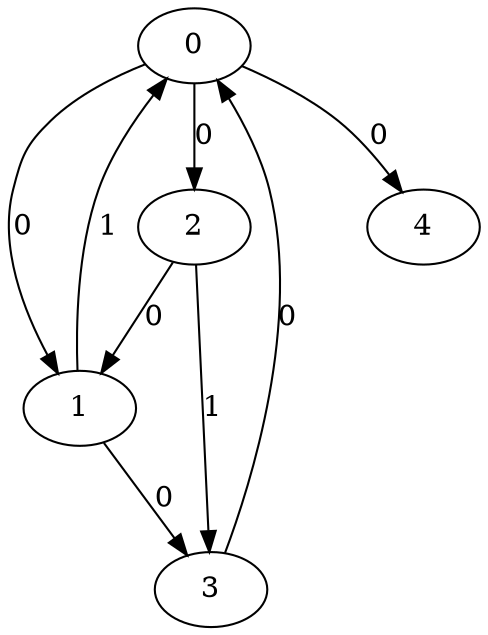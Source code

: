 // Source:872 Canonical: -1 0 0 -1 0 1 -1 -1 0 -1 -1 0 -1 1 -1 0 -1 -1 -1 -1 -1 -1 -1 -1 -1
digraph HRA_from_872_graph_000 {
  0 -> 1 [label="0"];
  0 -> 2 [label="0"];
  1 -> 0 [label="1"];
  1 -> 3 [label="0"];
  2 -> 1 [label="0"];
  2 -> 3 [label="1"];
  3 -> 0 [label="0"];
  0 -> 4 [label="0"];
}

// Source:872 Canonical: -1 0 0 -1 0 1 -1 -1 0 -1 -1 0 -1 1 -1 0 -1 -1 -1 -1 0 -1 -1 -1 -1
digraph HRA_from_872_graph_001 {
  0 -> 1 [label="0"];
  0 -> 2 [label="0"];
  1 -> 0 [label="1"];
  1 -> 3 [label="0"];
  2 -> 1 [label="0"];
  2 -> 3 [label="1"];
  3 -> 0 [label="0"];
  0 -> 4 [label="0"];
  4 -> 0 [label="0"];
}

// Source:872 Canonical: -1 0 0 -1 -1 1 -1 -1 0 0 -1 0 -1 1 -1 0 -1 -1 -1 -1 -1 -1 -1 -1 -1
digraph HRA_from_872_graph_002 {
  0 -> 1 [label="0"];
  0 -> 2 [label="0"];
  1 -> 0 [label="1"];
  1 -> 3 [label="0"];
  2 -> 1 [label="0"];
  2 -> 3 [label="1"];
  3 -> 0 [label="0"];
  1 -> 4 [label="0"];
}

// Source:872 Canonical: -1 0 0 -1 0 1 -1 -1 0 0 -1 0 -1 1 -1 0 -1 -1 -1 -1 -1 -1 -1 -1 -1
digraph HRA_from_872_graph_003 {
  0 -> 1 [label="0"];
  0 -> 2 [label="0"];
  1 -> 0 [label="1"];
  1 -> 3 [label="0"];
  2 -> 1 [label="0"];
  2 -> 3 [label="1"];
  3 -> 0 [label="0"];
  0 -> 4 [label="0"];
  1 -> 4 [label="0"];
}

// Source:872 Canonical: -1 0 0 -1 -1 1 -1 -1 0 0 -1 0 -1 1 -1 0 -1 -1 -1 -1 0 -1 -1 -1 -1
digraph HRA_from_872_graph_004 {
  0 -> 1 [label="0"];
  0 -> 2 [label="0"];
  1 -> 0 [label="1"];
  1 -> 3 [label="0"];
  2 -> 1 [label="0"];
  2 -> 3 [label="1"];
  3 -> 0 [label="0"];
  4 -> 0 [label="0"];
  1 -> 4 [label="0"];
}

// Source:872 Canonical: -1 0 0 -1 0 1 -1 -1 0 0 -1 0 -1 1 -1 0 -1 -1 -1 -1 0 -1 -1 -1 -1
digraph HRA_from_872_graph_005 {
  0 -> 1 [label="0"];
  0 -> 2 [label="0"];
  1 -> 0 [label="1"];
  1 -> 3 [label="0"];
  2 -> 1 [label="0"];
  2 -> 3 [label="1"];
  3 -> 0 [label="0"];
  0 -> 4 [label="0"];
  4 -> 0 [label="0"];
  1 -> 4 [label="0"];
}

// Source:872 Canonical: -1 0 0 -1 0 1 -1 -1 0 -1 -1 0 -1 1 -1 0 -1 -1 -1 -1 -1 0 -1 -1 -1
digraph HRA_from_872_graph_006 {
  0 -> 1 [label="0"];
  0 -> 2 [label="0"];
  1 -> 0 [label="1"];
  1 -> 3 [label="0"];
  2 -> 1 [label="0"];
  2 -> 3 [label="1"];
  3 -> 0 [label="0"];
  0 -> 4 [label="0"];
  4 -> 1 [label="0"];
}

// Source:872 Canonical: -1 0 0 -1 0 1 -1 -1 0 -1 -1 0 -1 1 -1 0 -1 -1 -1 -1 0 0 -1 -1 -1
digraph HRA_from_872_graph_007 {
  0 -> 1 [label="0"];
  0 -> 2 [label="0"];
  1 -> 0 [label="1"];
  1 -> 3 [label="0"];
  2 -> 1 [label="0"];
  2 -> 3 [label="1"];
  3 -> 0 [label="0"];
  0 -> 4 [label="0"];
  4 -> 0 [label="0"];
  4 -> 1 [label="0"];
}

// Source:872 Canonical: -1 0 0 -1 -1 1 -1 -1 0 0 -1 0 -1 1 -1 0 -1 -1 -1 -1 -1 0 -1 -1 -1
digraph HRA_from_872_graph_008 {
  0 -> 1 [label="0"];
  0 -> 2 [label="0"];
  1 -> 0 [label="1"];
  1 -> 3 [label="0"];
  2 -> 1 [label="0"];
  2 -> 3 [label="1"];
  3 -> 0 [label="0"];
  1 -> 4 [label="0"];
  4 -> 1 [label="0"];
}

// Source:872 Canonical: -1 0 0 -1 0 1 -1 -1 0 0 -1 0 -1 1 -1 0 -1 -1 -1 -1 -1 0 -1 -1 -1
digraph HRA_from_872_graph_009 {
  0 -> 1 [label="0"];
  0 -> 2 [label="0"];
  1 -> 0 [label="1"];
  1 -> 3 [label="0"];
  2 -> 1 [label="0"];
  2 -> 3 [label="1"];
  3 -> 0 [label="0"];
  0 -> 4 [label="0"];
  1 -> 4 [label="0"];
  4 -> 1 [label="0"];
}

// Source:872 Canonical: -1 0 0 -1 -1 1 -1 -1 0 0 -1 0 -1 1 -1 0 -1 -1 -1 -1 0 0 -1 -1 -1
digraph HRA_from_872_graph_010 {
  0 -> 1 [label="0"];
  0 -> 2 [label="0"];
  1 -> 0 [label="1"];
  1 -> 3 [label="0"];
  2 -> 1 [label="0"];
  2 -> 3 [label="1"];
  3 -> 0 [label="0"];
  4 -> 0 [label="0"];
  1 -> 4 [label="0"];
  4 -> 1 [label="0"];
}

// Source:872 Canonical: -1 0 0 -1 0 1 -1 -1 0 0 -1 0 -1 1 -1 0 -1 -1 -1 -1 0 0 -1 -1 -1
digraph HRA_from_872_graph_011 {
  0 -> 1 [label="0"];
  0 -> 2 [label="0"];
  1 -> 0 [label="1"];
  1 -> 3 [label="0"];
  2 -> 1 [label="0"];
  2 -> 3 [label="1"];
  3 -> 0 [label="0"];
  0 -> 4 [label="0"];
  4 -> 0 [label="0"];
  1 -> 4 [label="0"];
  4 -> 1 [label="0"];
}

// Source:872 Canonical: -1 0 0 -1 -1 1 -1 -1 0 -1 -1 0 -1 1 0 0 -1 -1 -1 -1 -1 -1 -1 -1 -1
digraph HRA_from_872_graph_012 {
  0 -> 1 [label="0"];
  0 -> 2 [label="0"];
  1 -> 0 [label="1"];
  1 -> 3 [label="0"];
  2 -> 1 [label="0"];
  2 -> 3 [label="1"];
  3 -> 0 [label="0"];
  2 -> 4 [label="0"];
}

// Source:872 Canonical: -1 0 0 -1 0 1 -1 -1 0 -1 -1 0 -1 1 0 0 -1 -1 -1 -1 -1 -1 -1 -1 -1
digraph HRA_from_872_graph_013 {
  0 -> 1 [label="0"];
  0 -> 2 [label="0"];
  1 -> 0 [label="1"];
  1 -> 3 [label="0"];
  2 -> 1 [label="0"];
  2 -> 3 [label="1"];
  3 -> 0 [label="0"];
  0 -> 4 [label="0"];
  2 -> 4 [label="0"];
}

// Source:872 Canonical: -1 0 0 -1 -1 1 -1 -1 0 -1 -1 0 -1 1 0 0 -1 -1 -1 -1 0 -1 -1 -1 -1
digraph HRA_from_872_graph_014 {
  0 -> 1 [label="0"];
  0 -> 2 [label="0"];
  1 -> 0 [label="1"];
  1 -> 3 [label="0"];
  2 -> 1 [label="0"];
  2 -> 3 [label="1"];
  3 -> 0 [label="0"];
  4 -> 0 [label="0"];
  2 -> 4 [label="0"];
}

// Source:872 Canonical: -1 0 0 -1 0 1 -1 -1 0 -1 -1 0 -1 1 0 0 -1 -1 -1 -1 0 -1 -1 -1 -1
digraph HRA_from_872_graph_015 {
  0 -> 1 [label="0"];
  0 -> 2 [label="0"];
  1 -> 0 [label="1"];
  1 -> 3 [label="0"];
  2 -> 1 [label="0"];
  2 -> 3 [label="1"];
  3 -> 0 [label="0"];
  0 -> 4 [label="0"];
  4 -> 0 [label="0"];
  2 -> 4 [label="0"];
}

// Source:872 Canonical: -1 0 0 -1 -1 1 -1 -1 0 0 -1 0 -1 1 0 0 -1 -1 -1 -1 -1 -1 -1 -1 -1
digraph HRA_from_872_graph_016 {
  0 -> 1 [label="0"];
  0 -> 2 [label="0"];
  1 -> 0 [label="1"];
  1 -> 3 [label="0"];
  2 -> 1 [label="0"];
  2 -> 3 [label="1"];
  3 -> 0 [label="0"];
  1 -> 4 [label="0"];
  2 -> 4 [label="0"];
}

// Source:872 Canonical: -1 0 0 -1 0 1 -1 -1 0 0 -1 0 -1 1 0 0 -1 -1 -1 -1 -1 -1 -1 -1 -1
digraph HRA_from_872_graph_017 {
  0 -> 1 [label="0"];
  0 -> 2 [label="0"];
  1 -> 0 [label="1"];
  1 -> 3 [label="0"];
  2 -> 1 [label="0"];
  2 -> 3 [label="1"];
  3 -> 0 [label="0"];
  0 -> 4 [label="0"];
  1 -> 4 [label="0"];
  2 -> 4 [label="0"];
}

// Source:872 Canonical: -1 0 0 -1 -1 1 -1 -1 0 0 -1 0 -1 1 0 0 -1 -1 -1 -1 0 -1 -1 -1 -1
digraph HRA_from_872_graph_018 {
  0 -> 1 [label="0"];
  0 -> 2 [label="0"];
  1 -> 0 [label="1"];
  1 -> 3 [label="0"];
  2 -> 1 [label="0"];
  2 -> 3 [label="1"];
  3 -> 0 [label="0"];
  4 -> 0 [label="0"];
  1 -> 4 [label="0"];
  2 -> 4 [label="0"];
}

// Source:872 Canonical: -1 0 0 -1 0 1 -1 -1 0 0 -1 0 -1 1 0 0 -1 -1 -1 -1 0 -1 -1 -1 -1
digraph HRA_from_872_graph_019 {
  0 -> 1 [label="0"];
  0 -> 2 [label="0"];
  1 -> 0 [label="1"];
  1 -> 3 [label="0"];
  2 -> 1 [label="0"];
  2 -> 3 [label="1"];
  3 -> 0 [label="0"];
  0 -> 4 [label="0"];
  4 -> 0 [label="0"];
  1 -> 4 [label="0"];
  2 -> 4 [label="0"];
}

// Source:872 Canonical: -1 0 0 -1 -1 1 -1 -1 0 -1 -1 0 -1 1 0 0 -1 -1 -1 -1 -1 0 -1 -1 -1
digraph HRA_from_872_graph_020 {
  0 -> 1 [label="0"];
  0 -> 2 [label="0"];
  1 -> 0 [label="1"];
  1 -> 3 [label="0"];
  2 -> 1 [label="0"];
  2 -> 3 [label="1"];
  3 -> 0 [label="0"];
  4 -> 1 [label="0"];
  2 -> 4 [label="0"];
}

// Source:872 Canonical: -1 0 0 -1 0 1 -1 -1 0 -1 -1 0 -1 1 0 0 -1 -1 -1 -1 -1 0 -1 -1 -1
digraph HRA_from_872_graph_021 {
  0 -> 1 [label="0"];
  0 -> 2 [label="0"];
  1 -> 0 [label="1"];
  1 -> 3 [label="0"];
  2 -> 1 [label="0"];
  2 -> 3 [label="1"];
  3 -> 0 [label="0"];
  0 -> 4 [label="0"];
  4 -> 1 [label="0"];
  2 -> 4 [label="0"];
}

// Source:872 Canonical: -1 0 0 -1 -1 1 -1 -1 0 -1 -1 0 -1 1 0 0 -1 -1 -1 -1 0 0 -1 -1 -1
digraph HRA_from_872_graph_022 {
  0 -> 1 [label="0"];
  0 -> 2 [label="0"];
  1 -> 0 [label="1"];
  1 -> 3 [label="0"];
  2 -> 1 [label="0"];
  2 -> 3 [label="1"];
  3 -> 0 [label="0"];
  4 -> 0 [label="0"];
  4 -> 1 [label="0"];
  2 -> 4 [label="0"];
}

// Source:872 Canonical: -1 0 0 -1 0 1 -1 -1 0 -1 -1 0 -1 1 0 0 -1 -1 -1 -1 0 0 -1 -1 -1
digraph HRA_from_872_graph_023 {
  0 -> 1 [label="0"];
  0 -> 2 [label="0"];
  1 -> 0 [label="1"];
  1 -> 3 [label="0"];
  2 -> 1 [label="0"];
  2 -> 3 [label="1"];
  3 -> 0 [label="0"];
  0 -> 4 [label="0"];
  4 -> 0 [label="0"];
  4 -> 1 [label="0"];
  2 -> 4 [label="0"];
}

// Source:872 Canonical: -1 0 0 -1 -1 1 -1 -1 0 0 -1 0 -1 1 0 0 -1 -1 -1 -1 -1 0 -1 -1 -1
digraph HRA_from_872_graph_024 {
  0 -> 1 [label="0"];
  0 -> 2 [label="0"];
  1 -> 0 [label="1"];
  1 -> 3 [label="0"];
  2 -> 1 [label="0"];
  2 -> 3 [label="1"];
  3 -> 0 [label="0"];
  1 -> 4 [label="0"];
  4 -> 1 [label="0"];
  2 -> 4 [label="0"];
}

// Source:872 Canonical: -1 0 0 -1 0 1 -1 -1 0 0 -1 0 -1 1 0 0 -1 -1 -1 -1 -1 0 -1 -1 -1
digraph HRA_from_872_graph_025 {
  0 -> 1 [label="0"];
  0 -> 2 [label="0"];
  1 -> 0 [label="1"];
  1 -> 3 [label="0"];
  2 -> 1 [label="0"];
  2 -> 3 [label="1"];
  3 -> 0 [label="0"];
  0 -> 4 [label="0"];
  1 -> 4 [label="0"];
  4 -> 1 [label="0"];
  2 -> 4 [label="0"];
}

// Source:872 Canonical: -1 0 0 -1 -1 1 -1 -1 0 0 -1 0 -1 1 0 0 -1 -1 -1 -1 0 0 -1 -1 -1
digraph HRA_from_872_graph_026 {
  0 -> 1 [label="0"];
  0 -> 2 [label="0"];
  1 -> 0 [label="1"];
  1 -> 3 [label="0"];
  2 -> 1 [label="0"];
  2 -> 3 [label="1"];
  3 -> 0 [label="0"];
  4 -> 0 [label="0"];
  1 -> 4 [label="0"];
  4 -> 1 [label="0"];
  2 -> 4 [label="0"];
}

// Source:872 Canonical: -1 0 0 -1 0 1 -1 -1 0 0 -1 0 -1 1 0 0 -1 -1 -1 -1 0 0 -1 -1 -1
digraph HRA_from_872_graph_027 {
  0 -> 1 [label="0"];
  0 -> 2 [label="0"];
  1 -> 0 [label="1"];
  1 -> 3 [label="0"];
  2 -> 1 [label="0"];
  2 -> 3 [label="1"];
  3 -> 0 [label="0"];
  0 -> 4 [label="0"];
  4 -> 0 [label="0"];
  1 -> 4 [label="0"];
  4 -> 1 [label="0"];
  2 -> 4 [label="0"];
}

// Source:872 Canonical: -1 0 0 -1 0 1 -1 -1 0 -1 -1 0 -1 1 -1 0 -1 -1 -1 -1 -1 -1 0 -1 -1
digraph HRA_from_872_graph_028 {
  0 -> 1 [label="0"];
  0 -> 2 [label="0"];
  1 -> 0 [label="1"];
  1 -> 3 [label="0"];
  2 -> 1 [label="0"];
  2 -> 3 [label="1"];
  3 -> 0 [label="0"];
  0 -> 4 [label="0"];
  4 -> 2 [label="0"];
}

// Source:872 Canonical: -1 0 0 -1 0 1 -1 -1 0 -1 -1 0 -1 1 -1 0 -1 -1 -1 -1 0 -1 0 -1 -1
digraph HRA_from_872_graph_029 {
  0 -> 1 [label="0"];
  0 -> 2 [label="0"];
  1 -> 0 [label="1"];
  1 -> 3 [label="0"];
  2 -> 1 [label="0"];
  2 -> 3 [label="1"];
  3 -> 0 [label="0"];
  0 -> 4 [label="0"];
  4 -> 0 [label="0"];
  4 -> 2 [label="0"];
}

// Source:872 Canonical: -1 0 0 -1 -1 1 -1 -1 0 0 -1 0 -1 1 -1 0 -1 -1 -1 -1 -1 -1 0 -1 -1
digraph HRA_from_872_graph_030 {
  0 -> 1 [label="0"];
  0 -> 2 [label="0"];
  1 -> 0 [label="1"];
  1 -> 3 [label="0"];
  2 -> 1 [label="0"];
  2 -> 3 [label="1"];
  3 -> 0 [label="0"];
  1 -> 4 [label="0"];
  4 -> 2 [label="0"];
}

// Source:872 Canonical: -1 0 0 -1 0 1 -1 -1 0 0 -1 0 -1 1 -1 0 -1 -1 -1 -1 -1 -1 0 -1 -1
digraph HRA_from_872_graph_031 {
  0 -> 1 [label="0"];
  0 -> 2 [label="0"];
  1 -> 0 [label="1"];
  1 -> 3 [label="0"];
  2 -> 1 [label="0"];
  2 -> 3 [label="1"];
  3 -> 0 [label="0"];
  0 -> 4 [label="0"];
  1 -> 4 [label="0"];
  4 -> 2 [label="0"];
}

// Source:872 Canonical: -1 0 0 -1 -1 1 -1 -1 0 0 -1 0 -1 1 -1 0 -1 -1 -1 -1 0 -1 0 -1 -1
digraph HRA_from_872_graph_032 {
  0 -> 1 [label="0"];
  0 -> 2 [label="0"];
  1 -> 0 [label="1"];
  1 -> 3 [label="0"];
  2 -> 1 [label="0"];
  2 -> 3 [label="1"];
  3 -> 0 [label="0"];
  4 -> 0 [label="0"];
  1 -> 4 [label="0"];
  4 -> 2 [label="0"];
}

// Source:872 Canonical: -1 0 0 -1 0 1 -1 -1 0 0 -1 0 -1 1 -1 0 -1 -1 -1 -1 0 -1 0 -1 -1
digraph HRA_from_872_graph_033 {
  0 -> 1 [label="0"];
  0 -> 2 [label="0"];
  1 -> 0 [label="1"];
  1 -> 3 [label="0"];
  2 -> 1 [label="0"];
  2 -> 3 [label="1"];
  3 -> 0 [label="0"];
  0 -> 4 [label="0"];
  4 -> 0 [label="0"];
  1 -> 4 [label="0"];
  4 -> 2 [label="0"];
}

// Source:872 Canonical: -1 0 0 -1 0 1 -1 -1 0 -1 -1 0 -1 1 -1 0 -1 -1 -1 -1 -1 0 0 -1 -1
digraph HRA_from_872_graph_034 {
  0 -> 1 [label="0"];
  0 -> 2 [label="0"];
  1 -> 0 [label="1"];
  1 -> 3 [label="0"];
  2 -> 1 [label="0"];
  2 -> 3 [label="1"];
  3 -> 0 [label="0"];
  0 -> 4 [label="0"];
  4 -> 1 [label="0"];
  4 -> 2 [label="0"];
}

// Source:872 Canonical: -1 0 0 -1 0 1 -1 -1 0 -1 -1 0 -1 1 -1 0 -1 -1 -1 -1 0 0 0 -1 -1
digraph HRA_from_872_graph_035 {
  0 -> 1 [label="0"];
  0 -> 2 [label="0"];
  1 -> 0 [label="1"];
  1 -> 3 [label="0"];
  2 -> 1 [label="0"];
  2 -> 3 [label="1"];
  3 -> 0 [label="0"];
  0 -> 4 [label="0"];
  4 -> 0 [label="0"];
  4 -> 1 [label="0"];
  4 -> 2 [label="0"];
}

// Source:872 Canonical: -1 0 0 -1 -1 1 -1 -1 0 0 -1 0 -1 1 -1 0 -1 -1 -1 -1 -1 0 0 -1 -1
digraph HRA_from_872_graph_036 {
  0 -> 1 [label="0"];
  0 -> 2 [label="0"];
  1 -> 0 [label="1"];
  1 -> 3 [label="0"];
  2 -> 1 [label="0"];
  2 -> 3 [label="1"];
  3 -> 0 [label="0"];
  1 -> 4 [label="0"];
  4 -> 1 [label="0"];
  4 -> 2 [label="0"];
}

// Source:872 Canonical: -1 0 0 -1 0 1 -1 -1 0 0 -1 0 -1 1 -1 0 -1 -1 -1 -1 -1 0 0 -1 -1
digraph HRA_from_872_graph_037 {
  0 -> 1 [label="0"];
  0 -> 2 [label="0"];
  1 -> 0 [label="1"];
  1 -> 3 [label="0"];
  2 -> 1 [label="0"];
  2 -> 3 [label="1"];
  3 -> 0 [label="0"];
  0 -> 4 [label="0"];
  1 -> 4 [label="0"];
  4 -> 1 [label="0"];
  4 -> 2 [label="0"];
}

// Source:872 Canonical: -1 0 0 -1 -1 1 -1 -1 0 0 -1 0 -1 1 -1 0 -1 -1 -1 -1 0 0 0 -1 -1
digraph HRA_from_872_graph_038 {
  0 -> 1 [label="0"];
  0 -> 2 [label="0"];
  1 -> 0 [label="1"];
  1 -> 3 [label="0"];
  2 -> 1 [label="0"];
  2 -> 3 [label="1"];
  3 -> 0 [label="0"];
  4 -> 0 [label="0"];
  1 -> 4 [label="0"];
  4 -> 1 [label="0"];
  4 -> 2 [label="0"];
}

// Source:872 Canonical: -1 0 0 -1 0 1 -1 -1 0 0 -1 0 -1 1 -1 0 -1 -1 -1 -1 0 0 0 -1 -1
digraph HRA_from_872_graph_039 {
  0 -> 1 [label="0"];
  0 -> 2 [label="0"];
  1 -> 0 [label="1"];
  1 -> 3 [label="0"];
  2 -> 1 [label="0"];
  2 -> 3 [label="1"];
  3 -> 0 [label="0"];
  0 -> 4 [label="0"];
  4 -> 0 [label="0"];
  1 -> 4 [label="0"];
  4 -> 1 [label="0"];
  4 -> 2 [label="0"];
}

// Source:872 Canonical: -1 0 0 -1 -1 1 -1 -1 0 -1 -1 0 -1 1 0 0 -1 -1 -1 -1 -1 -1 0 -1 -1
digraph HRA_from_872_graph_040 {
  0 -> 1 [label="0"];
  0 -> 2 [label="0"];
  1 -> 0 [label="1"];
  1 -> 3 [label="0"];
  2 -> 1 [label="0"];
  2 -> 3 [label="1"];
  3 -> 0 [label="0"];
  2 -> 4 [label="0"];
  4 -> 2 [label="0"];
}

// Source:872 Canonical: -1 0 0 -1 0 1 -1 -1 0 -1 -1 0 -1 1 0 0 -1 -1 -1 -1 -1 -1 0 -1 -1
digraph HRA_from_872_graph_041 {
  0 -> 1 [label="0"];
  0 -> 2 [label="0"];
  1 -> 0 [label="1"];
  1 -> 3 [label="0"];
  2 -> 1 [label="0"];
  2 -> 3 [label="1"];
  3 -> 0 [label="0"];
  0 -> 4 [label="0"];
  2 -> 4 [label="0"];
  4 -> 2 [label="0"];
}

// Source:872 Canonical: -1 0 0 -1 -1 1 -1 -1 0 -1 -1 0 -1 1 0 0 -1 -1 -1 -1 0 -1 0 -1 -1
digraph HRA_from_872_graph_042 {
  0 -> 1 [label="0"];
  0 -> 2 [label="0"];
  1 -> 0 [label="1"];
  1 -> 3 [label="0"];
  2 -> 1 [label="0"];
  2 -> 3 [label="1"];
  3 -> 0 [label="0"];
  4 -> 0 [label="0"];
  2 -> 4 [label="0"];
  4 -> 2 [label="0"];
}

// Source:872 Canonical: -1 0 0 -1 0 1 -1 -1 0 -1 -1 0 -1 1 0 0 -1 -1 -1 -1 0 -1 0 -1 -1
digraph HRA_from_872_graph_043 {
  0 -> 1 [label="0"];
  0 -> 2 [label="0"];
  1 -> 0 [label="1"];
  1 -> 3 [label="0"];
  2 -> 1 [label="0"];
  2 -> 3 [label="1"];
  3 -> 0 [label="0"];
  0 -> 4 [label="0"];
  4 -> 0 [label="0"];
  2 -> 4 [label="0"];
  4 -> 2 [label="0"];
}

// Source:872 Canonical: -1 0 0 -1 -1 1 -1 -1 0 0 -1 0 -1 1 0 0 -1 -1 -1 -1 -1 -1 0 -1 -1
digraph HRA_from_872_graph_044 {
  0 -> 1 [label="0"];
  0 -> 2 [label="0"];
  1 -> 0 [label="1"];
  1 -> 3 [label="0"];
  2 -> 1 [label="0"];
  2 -> 3 [label="1"];
  3 -> 0 [label="0"];
  1 -> 4 [label="0"];
  2 -> 4 [label="0"];
  4 -> 2 [label="0"];
}

// Source:872 Canonical: -1 0 0 -1 0 1 -1 -1 0 0 -1 0 -1 1 0 0 -1 -1 -1 -1 -1 -1 0 -1 -1
digraph HRA_from_872_graph_045 {
  0 -> 1 [label="0"];
  0 -> 2 [label="0"];
  1 -> 0 [label="1"];
  1 -> 3 [label="0"];
  2 -> 1 [label="0"];
  2 -> 3 [label="1"];
  3 -> 0 [label="0"];
  0 -> 4 [label="0"];
  1 -> 4 [label="0"];
  2 -> 4 [label="0"];
  4 -> 2 [label="0"];
}

// Source:872 Canonical: -1 0 0 -1 -1 1 -1 -1 0 0 -1 0 -1 1 0 0 -1 -1 -1 -1 0 -1 0 -1 -1
digraph HRA_from_872_graph_046 {
  0 -> 1 [label="0"];
  0 -> 2 [label="0"];
  1 -> 0 [label="1"];
  1 -> 3 [label="0"];
  2 -> 1 [label="0"];
  2 -> 3 [label="1"];
  3 -> 0 [label="0"];
  4 -> 0 [label="0"];
  1 -> 4 [label="0"];
  2 -> 4 [label="0"];
  4 -> 2 [label="0"];
}

// Source:872 Canonical: -1 0 0 -1 0 1 -1 -1 0 0 -1 0 -1 1 0 0 -1 -1 -1 -1 0 -1 0 -1 -1
digraph HRA_from_872_graph_047 {
  0 -> 1 [label="0"];
  0 -> 2 [label="0"];
  1 -> 0 [label="1"];
  1 -> 3 [label="0"];
  2 -> 1 [label="0"];
  2 -> 3 [label="1"];
  3 -> 0 [label="0"];
  0 -> 4 [label="0"];
  4 -> 0 [label="0"];
  1 -> 4 [label="0"];
  2 -> 4 [label="0"];
  4 -> 2 [label="0"];
}

// Source:872 Canonical: -1 0 0 -1 -1 1 -1 -1 0 -1 -1 0 -1 1 0 0 -1 -1 -1 -1 -1 0 0 -1 -1
digraph HRA_from_872_graph_048 {
  0 -> 1 [label="0"];
  0 -> 2 [label="0"];
  1 -> 0 [label="1"];
  1 -> 3 [label="0"];
  2 -> 1 [label="0"];
  2 -> 3 [label="1"];
  3 -> 0 [label="0"];
  4 -> 1 [label="0"];
  2 -> 4 [label="0"];
  4 -> 2 [label="0"];
}

// Source:872 Canonical: -1 0 0 -1 0 1 -1 -1 0 -1 -1 0 -1 1 0 0 -1 -1 -1 -1 -1 0 0 -1 -1
digraph HRA_from_872_graph_049 {
  0 -> 1 [label="0"];
  0 -> 2 [label="0"];
  1 -> 0 [label="1"];
  1 -> 3 [label="0"];
  2 -> 1 [label="0"];
  2 -> 3 [label="1"];
  3 -> 0 [label="0"];
  0 -> 4 [label="0"];
  4 -> 1 [label="0"];
  2 -> 4 [label="0"];
  4 -> 2 [label="0"];
}

// Source:872 Canonical: -1 0 0 -1 -1 1 -1 -1 0 -1 -1 0 -1 1 0 0 -1 -1 -1 -1 0 0 0 -1 -1
digraph HRA_from_872_graph_050 {
  0 -> 1 [label="0"];
  0 -> 2 [label="0"];
  1 -> 0 [label="1"];
  1 -> 3 [label="0"];
  2 -> 1 [label="0"];
  2 -> 3 [label="1"];
  3 -> 0 [label="0"];
  4 -> 0 [label="0"];
  4 -> 1 [label="0"];
  2 -> 4 [label="0"];
  4 -> 2 [label="0"];
}

// Source:872 Canonical: -1 0 0 -1 0 1 -1 -1 0 -1 -1 0 -1 1 0 0 -1 -1 -1 -1 0 0 0 -1 -1
digraph HRA_from_872_graph_051 {
  0 -> 1 [label="0"];
  0 -> 2 [label="0"];
  1 -> 0 [label="1"];
  1 -> 3 [label="0"];
  2 -> 1 [label="0"];
  2 -> 3 [label="1"];
  3 -> 0 [label="0"];
  0 -> 4 [label="0"];
  4 -> 0 [label="0"];
  4 -> 1 [label="0"];
  2 -> 4 [label="0"];
  4 -> 2 [label="0"];
}

// Source:872 Canonical: -1 0 0 -1 -1 1 -1 -1 0 0 -1 0 -1 1 0 0 -1 -1 -1 -1 -1 0 0 -1 -1
digraph HRA_from_872_graph_052 {
  0 -> 1 [label="0"];
  0 -> 2 [label="0"];
  1 -> 0 [label="1"];
  1 -> 3 [label="0"];
  2 -> 1 [label="0"];
  2 -> 3 [label="1"];
  3 -> 0 [label="0"];
  1 -> 4 [label="0"];
  4 -> 1 [label="0"];
  2 -> 4 [label="0"];
  4 -> 2 [label="0"];
}

// Source:872 Canonical: -1 0 0 -1 0 1 -1 -1 0 0 -1 0 -1 1 0 0 -1 -1 -1 -1 -1 0 0 -1 -1
digraph HRA_from_872_graph_053 {
  0 -> 1 [label="0"];
  0 -> 2 [label="0"];
  1 -> 0 [label="1"];
  1 -> 3 [label="0"];
  2 -> 1 [label="0"];
  2 -> 3 [label="1"];
  3 -> 0 [label="0"];
  0 -> 4 [label="0"];
  1 -> 4 [label="0"];
  4 -> 1 [label="0"];
  2 -> 4 [label="0"];
  4 -> 2 [label="0"];
}

// Source:872 Canonical: -1 0 0 -1 -1 1 -1 -1 0 0 -1 0 -1 1 0 0 -1 -1 -1 -1 0 0 0 -1 -1
digraph HRA_from_872_graph_054 {
  0 -> 1 [label="0"];
  0 -> 2 [label="0"];
  1 -> 0 [label="1"];
  1 -> 3 [label="0"];
  2 -> 1 [label="0"];
  2 -> 3 [label="1"];
  3 -> 0 [label="0"];
  4 -> 0 [label="0"];
  1 -> 4 [label="0"];
  4 -> 1 [label="0"];
  2 -> 4 [label="0"];
  4 -> 2 [label="0"];
}

// Source:872 Canonical: -1 0 0 -1 0 1 -1 -1 0 0 -1 0 -1 1 0 0 -1 -1 -1 -1 0 0 0 -1 -1
digraph HRA_from_872_graph_055 {
  0 -> 1 [label="0"];
  0 -> 2 [label="0"];
  1 -> 0 [label="1"];
  1 -> 3 [label="0"];
  2 -> 1 [label="0"];
  2 -> 3 [label="1"];
  3 -> 0 [label="0"];
  0 -> 4 [label="0"];
  4 -> 0 [label="0"];
  1 -> 4 [label="0"];
  4 -> 1 [label="0"];
  2 -> 4 [label="0"];
  4 -> 2 [label="0"];
}

// Source:872 Canonical: -1 0 0 -1 -1 1 -1 -1 0 -1 -1 0 -1 1 -1 0 -1 -1 -1 0 -1 -1 -1 -1 -1
digraph HRA_from_872_graph_056 {
  0 -> 1 [label="0"];
  0 -> 2 [label="0"];
  1 -> 0 [label="1"];
  1 -> 3 [label="0"];
  2 -> 1 [label="0"];
  2 -> 3 [label="1"];
  3 -> 0 [label="0"];
  3 -> 4 [label="0"];
}

// Source:872 Canonical: -1 0 0 -1 0 1 -1 -1 0 -1 -1 0 -1 1 -1 0 -1 -1 -1 0 -1 -1 -1 -1 -1
digraph HRA_from_872_graph_057 {
  0 -> 1 [label="0"];
  0 -> 2 [label="0"];
  1 -> 0 [label="1"];
  1 -> 3 [label="0"];
  2 -> 1 [label="0"];
  2 -> 3 [label="1"];
  3 -> 0 [label="0"];
  0 -> 4 [label="0"];
  3 -> 4 [label="0"];
}

// Source:872 Canonical: -1 0 0 -1 -1 1 -1 -1 0 -1 -1 0 -1 1 -1 0 -1 -1 -1 0 0 -1 -1 -1 -1
digraph HRA_from_872_graph_058 {
  0 -> 1 [label="0"];
  0 -> 2 [label="0"];
  1 -> 0 [label="1"];
  1 -> 3 [label="0"];
  2 -> 1 [label="0"];
  2 -> 3 [label="1"];
  3 -> 0 [label="0"];
  4 -> 0 [label="0"];
  3 -> 4 [label="0"];
}

// Source:872 Canonical: -1 0 0 -1 0 1 -1 -1 0 -1 -1 0 -1 1 -1 0 -1 -1 -1 0 0 -1 -1 -1 -1
digraph HRA_from_872_graph_059 {
  0 -> 1 [label="0"];
  0 -> 2 [label="0"];
  1 -> 0 [label="1"];
  1 -> 3 [label="0"];
  2 -> 1 [label="0"];
  2 -> 3 [label="1"];
  3 -> 0 [label="0"];
  0 -> 4 [label="0"];
  4 -> 0 [label="0"];
  3 -> 4 [label="0"];
}

// Source:872 Canonical: -1 0 0 -1 -1 1 -1 -1 0 0 -1 0 -1 1 -1 0 -1 -1 -1 0 -1 -1 -1 -1 -1
digraph HRA_from_872_graph_060 {
  0 -> 1 [label="0"];
  0 -> 2 [label="0"];
  1 -> 0 [label="1"];
  1 -> 3 [label="0"];
  2 -> 1 [label="0"];
  2 -> 3 [label="1"];
  3 -> 0 [label="0"];
  1 -> 4 [label="0"];
  3 -> 4 [label="0"];
}

// Source:872 Canonical: -1 0 0 -1 0 1 -1 -1 0 0 -1 0 -1 1 -1 0 -1 -1 -1 0 -1 -1 -1 -1 -1
digraph HRA_from_872_graph_061 {
  0 -> 1 [label="0"];
  0 -> 2 [label="0"];
  1 -> 0 [label="1"];
  1 -> 3 [label="0"];
  2 -> 1 [label="0"];
  2 -> 3 [label="1"];
  3 -> 0 [label="0"];
  0 -> 4 [label="0"];
  1 -> 4 [label="0"];
  3 -> 4 [label="0"];
}

// Source:872 Canonical: -1 0 0 -1 -1 1 -1 -1 0 0 -1 0 -1 1 -1 0 -1 -1 -1 0 0 -1 -1 -1 -1
digraph HRA_from_872_graph_062 {
  0 -> 1 [label="0"];
  0 -> 2 [label="0"];
  1 -> 0 [label="1"];
  1 -> 3 [label="0"];
  2 -> 1 [label="0"];
  2 -> 3 [label="1"];
  3 -> 0 [label="0"];
  4 -> 0 [label="0"];
  1 -> 4 [label="0"];
  3 -> 4 [label="0"];
}

// Source:872 Canonical: -1 0 0 -1 0 1 -1 -1 0 0 -1 0 -1 1 -1 0 -1 -1 -1 0 0 -1 -1 -1 -1
digraph HRA_from_872_graph_063 {
  0 -> 1 [label="0"];
  0 -> 2 [label="0"];
  1 -> 0 [label="1"];
  1 -> 3 [label="0"];
  2 -> 1 [label="0"];
  2 -> 3 [label="1"];
  3 -> 0 [label="0"];
  0 -> 4 [label="0"];
  4 -> 0 [label="0"];
  1 -> 4 [label="0"];
  3 -> 4 [label="0"];
}

// Source:872 Canonical: -1 0 0 -1 -1 1 -1 -1 0 -1 -1 0 -1 1 -1 0 -1 -1 -1 0 -1 0 -1 -1 -1
digraph HRA_from_872_graph_064 {
  0 -> 1 [label="0"];
  0 -> 2 [label="0"];
  1 -> 0 [label="1"];
  1 -> 3 [label="0"];
  2 -> 1 [label="0"];
  2 -> 3 [label="1"];
  3 -> 0 [label="0"];
  4 -> 1 [label="0"];
  3 -> 4 [label="0"];
}

// Source:872 Canonical: -1 0 0 -1 0 1 -1 -1 0 -1 -1 0 -1 1 -1 0 -1 -1 -1 0 -1 0 -1 -1 -1
digraph HRA_from_872_graph_065 {
  0 -> 1 [label="0"];
  0 -> 2 [label="0"];
  1 -> 0 [label="1"];
  1 -> 3 [label="0"];
  2 -> 1 [label="0"];
  2 -> 3 [label="1"];
  3 -> 0 [label="0"];
  0 -> 4 [label="0"];
  4 -> 1 [label="0"];
  3 -> 4 [label="0"];
}

// Source:872 Canonical: -1 0 0 -1 -1 1 -1 -1 0 -1 -1 0 -1 1 -1 0 -1 -1 -1 0 0 0 -1 -1 -1
digraph HRA_from_872_graph_066 {
  0 -> 1 [label="0"];
  0 -> 2 [label="0"];
  1 -> 0 [label="1"];
  1 -> 3 [label="0"];
  2 -> 1 [label="0"];
  2 -> 3 [label="1"];
  3 -> 0 [label="0"];
  4 -> 0 [label="0"];
  4 -> 1 [label="0"];
  3 -> 4 [label="0"];
}

// Source:872 Canonical: -1 0 0 -1 0 1 -1 -1 0 -1 -1 0 -1 1 -1 0 -1 -1 -1 0 0 0 -1 -1 -1
digraph HRA_from_872_graph_067 {
  0 -> 1 [label="0"];
  0 -> 2 [label="0"];
  1 -> 0 [label="1"];
  1 -> 3 [label="0"];
  2 -> 1 [label="0"];
  2 -> 3 [label="1"];
  3 -> 0 [label="0"];
  0 -> 4 [label="0"];
  4 -> 0 [label="0"];
  4 -> 1 [label="0"];
  3 -> 4 [label="0"];
}

// Source:872 Canonical: -1 0 0 -1 -1 1 -1 -1 0 0 -1 0 -1 1 -1 0 -1 -1 -1 0 -1 0 -1 -1 -1
digraph HRA_from_872_graph_068 {
  0 -> 1 [label="0"];
  0 -> 2 [label="0"];
  1 -> 0 [label="1"];
  1 -> 3 [label="0"];
  2 -> 1 [label="0"];
  2 -> 3 [label="1"];
  3 -> 0 [label="0"];
  1 -> 4 [label="0"];
  4 -> 1 [label="0"];
  3 -> 4 [label="0"];
}

// Source:872 Canonical: -1 0 0 -1 0 1 -1 -1 0 0 -1 0 -1 1 -1 0 -1 -1 -1 0 -1 0 -1 -1 -1
digraph HRA_from_872_graph_069 {
  0 -> 1 [label="0"];
  0 -> 2 [label="0"];
  1 -> 0 [label="1"];
  1 -> 3 [label="0"];
  2 -> 1 [label="0"];
  2 -> 3 [label="1"];
  3 -> 0 [label="0"];
  0 -> 4 [label="0"];
  1 -> 4 [label="0"];
  4 -> 1 [label="0"];
  3 -> 4 [label="0"];
}

// Source:872 Canonical: -1 0 0 -1 -1 1 -1 -1 0 0 -1 0 -1 1 -1 0 -1 -1 -1 0 0 0 -1 -1 -1
digraph HRA_from_872_graph_070 {
  0 -> 1 [label="0"];
  0 -> 2 [label="0"];
  1 -> 0 [label="1"];
  1 -> 3 [label="0"];
  2 -> 1 [label="0"];
  2 -> 3 [label="1"];
  3 -> 0 [label="0"];
  4 -> 0 [label="0"];
  1 -> 4 [label="0"];
  4 -> 1 [label="0"];
  3 -> 4 [label="0"];
}

// Source:872 Canonical: -1 0 0 -1 0 1 -1 -1 0 0 -1 0 -1 1 -1 0 -1 -1 -1 0 0 0 -1 -1 -1
digraph HRA_from_872_graph_071 {
  0 -> 1 [label="0"];
  0 -> 2 [label="0"];
  1 -> 0 [label="1"];
  1 -> 3 [label="0"];
  2 -> 1 [label="0"];
  2 -> 3 [label="1"];
  3 -> 0 [label="0"];
  0 -> 4 [label="0"];
  4 -> 0 [label="0"];
  1 -> 4 [label="0"];
  4 -> 1 [label="0"];
  3 -> 4 [label="0"];
}

// Source:872 Canonical: -1 0 0 -1 -1 1 -1 -1 0 -1 -1 0 -1 1 0 0 -1 -1 -1 0 -1 -1 -1 -1 -1
digraph HRA_from_872_graph_072 {
  0 -> 1 [label="0"];
  0 -> 2 [label="0"];
  1 -> 0 [label="1"];
  1 -> 3 [label="0"];
  2 -> 1 [label="0"];
  2 -> 3 [label="1"];
  3 -> 0 [label="0"];
  2 -> 4 [label="0"];
  3 -> 4 [label="0"];
}

// Source:872 Canonical: -1 0 0 -1 0 1 -1 -1 0 -1 -1 0 -1 1 0 0 -1 -1 -1 0 -1 -1 -1 -1 -1
digraph HRA_from_872_graph_073 {
  0 -> 1 [label="0"];
  0 -> 2 [label="0"];
  1 -> 0 [label="1"];
  1 -> 3 [label="0"];
  2 -> 1 [label="0"];
  2 -> 3 [label="1"];
  3 -> 0 [label="0"];
  0 -> 4 [label="0"];
  2 -> 4 [label="0"];
  3 -> 4 [label="0"];
}

// Source:872 Canonical: -1 0 0 -1 -1 1 -1 -1 0 -1 -1 0 -1 1 0 0 -1 -1 -1 0 0 -1 -1 -1 -1
digraph HRA_from_872_graph_074 {
  0 -> 1 [label="0"];
  0 -> 2 [label="0"];
  1 -> 0 [label="1"];
  1 -> 3 [label="0"];
  2 -> 1 [label="0"];
  2 -> 3 [label="1"];
  3 -> 0 [label="0"];
  4 -> 0 [label="0"];
  2 -> 4 [label="0"];
  3 -> 4 [label="0"];
}

// Source:872 Canonical: -1 0 0 -1 0 1 -1 -1 0 -1 -1 0 -1 1 0 0 -1 -1 -1 0 0 -1 -1 -1 -1
digraph HRA_from_872_graph_075 {
  0 -> 1 [label="0"];
  0 -> 2 [label="0"];
  1 -> 0 [label="1"];
  1 -> 3 [label="0"];
  2 -> 1 [label="0"];
  2 -> 3 [label="1"];
  3 -> 0 [label="0"];
  0 -> 4 [label="0"];
  4 -> 0 [label="0"];
  2 -> 4 [label="0"];
  3 -> 4 [label="0"];
}

// Source:872 Canonical: -1 0 0 -1 -1 1 -1 -1 0 0 -1 0 -1 1 0 0 -1 -1 -1 0 -1 -1 -1 -1 -1
digraph HRA_from_872_graph_076 {
  0 -> 1 [label="0"];
  0 -> 2 [label="0"];
  1 -> 0 [label="1"];
  1 -> 3 [label="0"];
  2 -> 1 [label="0"];
  2 -> 3 [label="1"];
  3 -> 0 [label="0"];
  1 -> 4 [label="0"];
  2 -> 4 [label="0"];
  3 -> 4 [label="0"];
}

// Source:872 Canonical: -1 0 0 -1 0 1 -1 -1 0 0 -1 0 -1 1 0 0 -1 -1 -1 0 -1 -1 -1 -1 -1
digraph HRA_from_872_graph_077 {
  0 -> 1 [label="0"];
  0 -> 2 [label="0"];
  1 -> 0 [label="1"];
  1 -> 3 [label="0"];
  2 -> 1 [label="0"];
  2 -> 3 [label="1"];
  3 -> 0 [label="0"];
  0 -> 4 [label="0"];
  1 -> 4 [label="0"];
  2 -> 4 [label="0"];
  3 -> 4 [label="0"];
}

// Source:872 Canonical: -1 0 0 -1 -1 1 -1 -1 0 0 -1 0 -1 1 0 0 -1 -1 -1 0 0 -1 -1 -1 -1
digraph HRA_from_872_graph_078 {
  0 -> 1 [label="0"];
  0 -> 2 [label="0"];
  1 -> 0 [label="1"];
  1 -> 3 [label="0"];
  2 -> 1 [label="0"];
  2 -> 3 [label="1"];
  3 -> 0 [label="0"];
  4 -> 0 [label="0"];
  1 -> 4 [label="0"];
  2 -> 4 [label="0"];
  3 -> 4 [label="0"];
}

// Source:872 Canonical: -1 0 0 -1 0 1 -1 -1 0 0 -1 0 -1 1 0 0 -1 -1 -1 0 0 -1 -1 -1 -1
digraph HRA_from_872_graph_079 {
  0 -> 1 [label="0"];
  0 -> 2 [label="0"];
  1 -> 0 [label="1"];
  1 -> 3 [label="0"];
  2 -> 1 [label="0"];
  2 -> 3 [label="1"];
  3 -> 0 [label="0"];
  0 -> 4 [label="0"];
  4 -> 0 [label="0"];
  1 -> 4 [label="0"];
  2 -> 4 [label="0"];
  3 -> 4 [label="0"];
}

// Source:872 Canonical: -1 0 0 -1 -1 1 -1 -1 0 -1 -1 0 -1 1 0 0 -1 -1 -1 0 -1 0 -1 -1 -1
digraph HRA_from_872_graph_080 {
  0 -> 1 [label="0"];
  0 -> 2 [label="0"];
  1 -> 0 [label="1"];
  1 -> 3 [label="0"];
  2 -> 1 [label="0"];
  2 -> 3 [label="1"];
  3 -> 0 [label="0"];
  4 -> 1 [label="0"];
  2 -> 4 [label="0"];
  3 -> 4 [label="0"];
}

// Source:872 Canonical: -1 0 0 -1 0 1 -1 -1 0 -1 -1 0 -1 1 0 0 -1 -1 -1 0 -1 0 -1 -1 -1
digraph HRA_from_872_graph_081 {
  0 -> 1 [label="0"];
  0 -> 2 [label="0"];
  1 -> 0 [label="1"];
  1 -> 3 [label="0"];
  2 -> 1 [label="0"];
  2 -> 3 [label="1"];
  3 -> 0 [label="0"];
  0 -> 4 [label="0"];
  4 -> 1 [label="0"];
  2 -> 4 [label="0"];
  3 -> 4 [label="0"];
}

// Source:872 Canonical: -1 0 0 -1 -1 1 -1 -1 0 -1 -1 0 -1 1 0 0 -1 -1 -1 0 0 0 -1 -1 -1
digraph HRA_from_872_graph_082 {
  0 -> 1 [label="0"];
  0 -> 2 [label="0"];
  1 -> 0 [label="1"];
  1 -> 3 [label="0"];
  2 -> 1 [label="0"];
  2 -> 3 [label="1"];
  3 -> 0 [label="0"];
  4 -> 0 [label="0"];
  4 -> 1 [label="0"];
  2 -> 4 [label="0"];
  3 -> 4 [label="0"];
}

// Source:872 Canonical: -1 0 0 -1 0 1 -1 -1 0 -1 -1 0 -1 1 0 0 -1 -1 -1 0 0 0 -1 -1 -1
digraph HRA_from_872_graph_083 {
  0 -> 1 [label="0"];
  0 -> 2 [label="0"];
  1 -> 0 [label="1"];
  1 -> 3 [label="0"];
  2 -> 1 [label="0"];
  2 -> 3 [label="1"];
  3 -> 0 [label="0"];
  0 -> 4 [label="0"];
  4 -> 0 [label="0"];
  4 -> 1 [label="0"];
  2 -> 4 [label="0"];
  3 -> 4 [label="0"];
}

// Source:872 Canonical: -1 0 0 -1 -1 1 -1 -1 0 0 -1 0 -1 1 0 0 -1 -1 -1 0 -1 0 -1 -1 -1
digraph HRA_from_872_graph_084 {
  0 -> 1 [label="0"];
  0 -> 2 [label="0"];
  1 -> 0 [label="1"];
  1 -> 3 [label="0"];
  2 -> 1 [label="0"];
  2 -> 3 [label="1"];
  3 -> 0 [label="0"];
  1 -> 4 [label="0"];
  4 -> 1 [label="0"];
  2 -> 4 [label="0"];
  3 -> 4 [label="0"];
}

// Source:872 Canonical: -1 0 0 -1 0 1 -1 -1 0 0 -1 0 -1 1 0 0 -1 -1 -1 0 -1 0 -1 -1 -1
digraph HRA_from_872_graph_085 {
  0 -> 1 [label="0"];
  0 -> 2 [label="0"];
  1 -> 0 [label="1"];
  1 -> 3 [label="0"];
  2 -> 1 [label="0"];
  2 -> 3 [label="1"];
  3 -> 0 [label="0"];
  0 -> 4 [label="0"];
  1 -> 4 [label="0"];
  4 -> 1 [label="0"];
  2 -> 4 [label="0"];
  3 -> 4 [label="0"];
}

// Source:872 Canonical: -1 0 0 -1 -1 1 -1 -1 0 0 -1 0 -1 1 0 0 -1 -1 -1 0 0 0 -1 -1 -1
digraph HRA_from_872_graph_086 {
  0 -> 1 [label="0"];
  0 -> 2 [label="0"];
  1 -> 0 [label="1"];
  1 -> 3 [label="0"];
  2 -> 1 [label="0"];
  2 -> 3 [label="1"];
  3 -> 0 [label="0"];
  4 -> 0 [label="0"];
  1 -> 4 [label="0"];
  4 -> 1 [label="0"];
  2 -> 4 [label="0"];
  3 -> 4 [label="0"];
}

// Source:872 Canonical: -1 0 0 -1 0 1 -1 -1 0 0 -1 0 -1 1 0 0 -1 -1 -1 0 0 0 -1 -1 -1
digraph HRA_from_872_graph_087 {
  0 -> 1 [label="0"];
  0 -> 2 [label="0"];
  1 -> 0 [label="1"];
  1 -> 3 [label="0"];
  2 -> 1 [label="0"];
  2 -> 3 [label="1"];
  3 -> 0 [label="0"];
  0 -> 4 [label="0"];
  4 -> 0 [label="0"];
  1 -> 4 [label="0"];
  4 -> 1 [label="0"];
  2 -> 4 [label="0"];
  3 -> 4 [label="0"];
}

// Source:872 Canonical: -1 0 0 -1 -1 1 -1 -1 0 -1 -1 0 -1 1 -1 0 -1 -1 -1 0 -1 -1 0 -1 -1
digraph HRA_from_872_graph_088 {
  0 -> 1 [label="0"];
  0 -> 2 [label="0"];
  1 -> 0 [label="1"];
  1 -> 3 [label="0"];
  2 -> 1 [label="0"];
  2 -> 3 [label="1"];
  3 -> 0 [label="0"];
  4 -> 2 [label="0"];
  3 -> 4 [label="0"];
}

// Source:872 Canonical: -1 0 0 -1 0 1 -1 -1 0 -1 -1 0 -1 1 -1 0 -1 -1 -1 0 -1 -1 0 -1 -1
digraph HRA_from_872_graph_089 {
  0 -> 1 [label="0"];
  0 -> 2 [label="0"];
  1 -> 0 [label="1"];
  1 -> 3 [label="0"];
  2 -> 1 [label="0"];
  2 -> 3 [label="1"];
  3 -> 0 [label="0"];
  0 -> 4 [label="0"];
  4 -> 2 [label="0"];
  3 -> 4 [label="0"];
}

// Source:872 Canonical: -1 0 0 -1 -1 1 -1 -1 0 -1 -1 0 -1 1 -1 0 -1 -1 -1 0 0 -1 0 -1 -1
digraph HRA_from_872_graph_090 {
  0 -> 1 [label="0"];
  0 -> 2 [label="0"];
  1 -> 0 [label="1"];
  1 -> 3 [label="0"];
  2 -> 1 [label="0"];
  2 -> 3 [label="1"];
  3 -> 0 [label="0"];
  4 -> 0 [label="0"];
  4 -> 2 [label="0"];
  3 -> 4 [label="0"];
}

// Source:872 Canonical: -1 0 0 -1 0 1 -1 -1 0 -1 -1 0 -1 1 -1 0 -1 -1 -1 0 0 -1 0 -1 -1
digraph HRA_from_872_graph_091 {
  0 -> 1 [label="0"];
  0 -> 2 [label="0"];
  1 -> 0 [label="1"];
  1 -> 3 [label="0"];
  2 -> 1 [label="0"];
  2 -> 3 [label="1"];
  3 -> 0 [label="0"];
  0 -> 4 [label="0"];
  4 -> 0 [label="0"];
  4 -> 2 [label="0"];
  3 -> 4 [label="0"];
}

// Source:872 Canonical: -1 0 0 -1 -1 1 -1 -1 0 0 -1 0 -1 1 -1 0 -1 -1 -1 0 -1 -1 0 -1 -1
digraph HRA_from_872_graph_092 {
  0 -> 1 [label="0"];
  0 -> 2 [label="0"];
  1 -> 0 [label="1"];
  1 -> 3 [label="0"];
  2 -> 1 [label="0"];
  2 -> 3 [label="1"];
  3 -> 0 [label="0"];
  1 -> 4 [label="0"];
  4 -> 2 [label="0"];
  3 -> 4 [label="0"];
}

// Source:872 Canonical: -1 0 0 -1 0 1 -1 -1 0 0 -1 0 -1 1 -1 0 -1 -1 -1 0 -1 -1 0 -1 -1
digraph HRA_from_872_graph_093 {
  0 -> 1 [label="0"];
  0 -> 2 [label="0"];
  1 -> 0 [label="1"];
  1 -> 3 [label="0"];
  2 -> 1 [label="0"];
  2 -> 3 [label="1"];
  3 -> 0 [label="0"];
  0 -> 4 [label="0"];
  1 -> 4 [label="0"];
  4 -> 2 [label="0"];
  3 -> 4 [label="0"];
}

// Source:872 Canonical: -1 0 0 -1 -1 1 -1 -1 0 0 -1 0 -1 1 -1 0 -1 -1 -1 0 0 -1 0 -1 -1
digraph HRA_from_872_graph_094 {
  0 -> 1 [label="0"];
  0 -> 2 [label="0"];
  1 -> 0 [label="1"];
  1 -> 3 [label="0"];
  2 -> 1 [label="0"];
  2 -> 3 [label="1"];
  3 -> 0 [label="0"];
  4 -> 0 [label="0"];
  1 -> 4 [label="0"];
  4 -> 2 [label="0"];
  3 -> 4 [label="0"];
}

// Source:872 Canonical: -1 0 0 -1 0 1 -1 -1 0 0 -1 0 -1 1 -1 0 -1 -1 -1 0 0 -1 0 -1 -1
digraph HRA_from_872_graph_095 {
  0 -> 1 [label="0"];
  0 -> 2 [label="0"];
  1 -> 0 [label="1"];
  1 -> 3 [label="0"];
  2 -> 1 [label="0"];
  2 -> 3 [label="1"];
  3 -> 0 [label="0"];
  0 -> 4 [label="0"];
  4 -> 0 [label="0"];
  1 -> 4 [label="0"];
  4 -> 2 [label="0"];
  3 -> 4 [label="0"];
}

// Source:872 Canonical: -1 0 0 -1 -1 1 -1 -1 0 -1 -1 0 -1 1 -1 0 -1 -1 -1 0 -1 0 0 -1 -1
digraph HRA_from_872_graph_096 {
  0 -> 1 [label="0"];
  0 -> 2 [label="0"];
  1 -> 0 [label="1"];
  1 -> 3 [label="0"];
  2 -> 1 [label="0"];
  2 -> 3 [label="1"];
  3 -> 0 [label="0"];
  4 -> 1 [label="0"];
  4 -> 2 [label="0"];
  3 -> 4 [label="0"];
}

// Source:872 Canonical: -1 0 0 -1 0 1 -1 -1 0 -1 -1 0 -1 1 -1 0 -1 -1 -1 0 -1 0 0 -1 -1
digraph HRA_from_872_graph_097 {
  0 -> 1 [label="0"];
  0 -> 2 [label="0"];
  1 -> 0 [label="1"];
  1 -> 3 [label="0"];
  2 -> 1 [label="0"];
  2 -> 3 [label="1"];
  3 -> 0 [label="0"];
  0 -> 4 [label="0"];
  4 -> 1 [label="0"];
  4 -> 2 [label="0"];
  3 -> 4 [label="0"];
}

// Source:872 Canonical: -1 0 0 -1 -1 1 -1 -1 0 -1 -1 0 -1 1 -1 0 -1 -1 -1 0 0 0 0 -1 -1
digraph HRA_from_872_graph_098 {
  0 -> 1 [label="0"];
  0 -> 2 [label="0"];
  1 -> 0 [label="1"];
  1 -> 3 [label="0"];
  2 -> 1 [label="0"];
  2 -> 3 [label="1"];
  3 -> 0 [label="0"];
  4 -> 0 [label="0"];
  4 -> 1 [label="0"];
  4 -> 2 [label="0"];
  3 -> 4 [label="0"];
}

// Source:872 Canonical: -1 0 0 -1 0 1 -1 -1 0 -1 -1 0 -1 1 -1 0 -1 -1 -1 0 0 0 0 -1 -1
digraph HRA_from_872_graph_099 {
  0 -> 1 [label="0"];
  0 -> 2 [label="0"];
  1 -> 0 [label="1"];
  1 -> 3 [label="0"];
  2 -> 1 [label="0"];
  2 -> 3 [label="1"];
  3 -> 0 [label="0"];
  0 -> 4 [label="0"];
  4 -> 0 [label="0"];
  4 -> 1 [label="0"];
  4 -> 2 [label="0"];
  3 -> 4 [label="0"];
}

// Source:872 Canonical: -1 0 0 -1 -1 1 -1 -1 0 0 -1 0 -1 1 -1 0 -1 -1 -1 0 -1 0 0 -1 -1
digraph HRA_from_872_graph_100 {
  0 -> 1 [label="0"];
  0 -> 2 [label="0"];
  1 -> 0 [label="1"];
  1 -> 3 [label="0"];
  2 -> 1 [label="0"];
  2 -> 3 [label="1"];
  3 -> 0 [label="0"];
  1 -> 4 [label="0"];
  4 -> 1 [label="0"];
  4 -> 2 [label="0"];
  3 -> 4 [label="0"];
}

// Source:872 Canonical: -1 0 0 -1 0 1 -1 -1 0 0 -1 0 -1 1 -1 0 -1 -1 -1 0 -1 0 0 -1 -1
digraph HRA_from_872_graph_101 {
  0 -> 1 [label="0"];
  0 -> 2 [label="0"];
  1 -> 0 [label="1"];
  1 -> 3 [label="0"];
  2 -> 1 [label="0"];
  2 -> 3 [label="1"];
  3 -> 0 [label="0"];
  0 -> 4 [label="0"];
  1 -> 4 [label="0"];
  4 -> 1 [label="0"];
  4 -> 2 [label="0"];
  3 -> 4 [label="0"];
}

// Source:872 Canonical: -1 0 0 -1 -1 1 -1 -1 0 0 -1 0 -1 1 -1 0 -1 -1 -1 0 0 0 0 -1 -1
digraph HRA_from_872_graph_102 {
  0 -> 1 [label="0"];
  0 -> 2 [label="0"];
  1 -> 0 [label="1"];
  1 -> 3 [label="0"];
  2 -> 1 [label="0"];
  2 -> 3 [label="1"];
  3 -> 0 [label="0"];
  4 -> 0 [label="0"];
  1 -> 4 [label="0"];
  4 -> 1 [label="0"];
  4 -> 2 [label="0"];
  3 -> 4 [label="0"];
}

// Source:872 Canonical: -1 0 0 -1 0 1 -1 -1 0 0 -1 0 -1 1 -1 0 -1 -1 -1 0 0 0 0 -1 -1
digraph HRA_from_872_graph_103 {
  0 -> 1 [label="0"];
  0 -> 2 [label="0"];
  1 -> 0 [label="1"];
  1 -> 3 [label="0"];
  2 -> 1 [label="0"];
  2 -> 3 [label="1"];
  3 -> 0 [label="0"];
  0 -> 4 [label="0"];
  4 -> 0 [label="0"];
  1 -> 4 [label="0"];
  4 -> 1 [label="0"];
  4 -> 2 [label="0"];
  3 -> 4 [label="0"];
}

// Source:872 Canonical: -1 0 0 -1 -1 1 -1 -1 0 -1 -1 0 -1 1 0 0 -1 -1 -1 0 -1 -1 0 -1 -1
digraph HRA_from_872_graph_104 {
  0 -> 1 [label="0"];
  0 -> 2 [label="0"];
  1 -> 0 [label="1"];
  1 -> 3 [label="0"];
  2 -> 1 [label="0"];
  2 -> 3 [label="1"];
  3 -> 0 [label="0"];
  2 -> 4 [label="0"];
  4 -> 2 [label="0"];
  3 -> 4 [label="0"];
}

// Source:872 Canonical: -1 0 0 -1 0 1 -1 -1 0 -1 -1 0 -1 1 0 0 -1 -1 -1 0 -1 -1 0 -1 -1
digraph HRA_from_872_graph_105 {
  0 -> 1 [label="0"];
  0 -> 2 [label="0"];
  1 -> 0 [label="1"];
  1 -> 3 [label="0"];
  2 -> 1 [label="0"];
  2 -> 3 [label="1"];
  3 -> 0 [label="0"];
  0 -> 4 [label="0"];
  2 -> 4 [label="0"];
  4 -> 2 [label="0"];
  3 -> 4 [label="0"];
}

// Source:872 Canonical: -1 0 0 -1 -1 1 -1 -1 0 -1 -1 0 -1 1 0 0 -1 -1 -1 0 0 -1 0 -1 -1
digraph HRA_from_872_graph_106 {
  0 -> 1 [label="0"];
  0 -> 2 [label="0"];
  1 -> 0 [label="1"];
  1 -> 3 [label="0"];
  2 -> 1 [label="0"];
  2 -> 3 [label="1"];
  3 -> 0 [label="0"];
  4 -> 0 [label="0"];
  2 -> 4 [label="0"];
  4 -> 2 [label="0"];
  3 -> 4 [label="0"];
}

// Source:872 Canonical: -1 0 0 -1 0 1 -1 -1 0 -1 -1 0 -1 1 0 0 -1 -1 -1 0 0 -1 0 -1 -1
digraph HRA_from_872_graph_107 {
  0 -> 1 [label="0"];
  0 -> 2 [label="0"];
  1 -> 0 [label="1"];
  1 -> 3 [label="0"];
  2 -> 1 [label="0"];
  2 -> 3 [label="1"];
  3 -> 0 [label="0"];
  0 -> 4 [label="0"];
  4 -> 0 [label="0"];
  2 -> 4 [label="0"];
  4 -> 2 [label="0"];
  3 -> 4 [label="0"];
}

// Source:872 Canonical: -1 0 0 -1 -1 1 -1 -1 0 0 -1 0 -1 1 0 0 -1 -1 -1 0 -1 -1 0 -1 -1
digraph HRA_from_872_graph_108 {
  0 -> 1 [label="0"];
  0 -> 2 [label="0"];
  1 -> 0 [label="1"];
  1 -> 3 [label="0"];
  2 -> 1 [label="0"];
  2 -> 3 [label="1"];
  3 -> 0 [label="0"];
  1 -> 4 [label="0"];
  2 -> 4 [label="0"];
  4 -> 2 [label="0"];
  3 -> 4 [label="0"];
}

// Source:872 Canonical: -1 0 0 -1 0 1 -1 -1 0 0 -1 0 -1 1 0 0 -1 -1 -1 0 -1 -1 0 -1 -1
digraph HRA_from_872_graph_109 {
  0 -> 1 [label="0"];
  0 -> 2 [label="0"];
  1 -> 0 [label="1"];
  1 -> 3 [label="0"];
  2 -> 1 [label="0"];
  2 -> 3 [label="1"];
  3 -> 0 [label="0"];
  0 -> 4 [label="0"];
  1 -> 4 [label="0"];
  2 -> 4 [label="0"];
  4 -> 2 [label="0"];
  3 -> 4 [label="0"];
}

// Source:872 Canonical: -1 0 0 -1 -1 1 -1 -1 0 0 -1 0 -1 1 0 0 -1 -1 -1 0 0 -1 0 -1 -1
digraph HRA_from_872_graph_110 {
  0 -> 1 [label="0"];
  0 -> 2 [label="0"];
  1 -> 0 [label="1"];
  1 -> 3 [label="0"];
  2 -> 1 [label="0"];
  2 -> 3 [label="1"];
  3 -> 0 [label="0"];
  4 -> 0 [label="0"];
  1 -> 4 [label="0"];
  2 -> 4 [label="0"];
  4 -> 2 [label="0"];
  3 -> 4 [label="0"];
}

// Source:872 Canonical: -1 0 0 -1 0 1 -1 -1 0 0 -1 0 -1 1 0 0 -1 -1 -1 0 0 -1 0 -1 -1
digraph HRA_from_872_graph_111 {
  0 -> 1 [label="0"];
  0 -> 2 [label="0"];
  1 -> 0 [label="1"];
  1 -> 3 [label="0"];
  2 -> 1 [label="0"];
  2 -> 3 [label="1"];
  3 -> 0 [label="0"];
  0 -> 4 [label="0"];
  4 -> 0 [label="0"];
  1 -> 4 [label="0"];
  2 -> 4 [label="0"];
  4 -> 2 [label="0"];
  3 -> 4 [label="0"];
}

// Source:872 Canonical: -1 0 0 -1 -1 1 -1 -1 0 -1 -1 0 -1 1 0 0 -1 -1 -1 0 -1 0 0 -1 -1
digraph HRA_from_872_graph_112 {
  0 -> 1 [label="0"];
  0 -> 2 [label="0"];
  1 -> 0 [label="1"];
  1 -> 3 [label="0"];
  2 -> 1 [label="0"];
  2 -> 3 [label="1"];
  3 -> 0 [label="0"];
  4 -> 1 [label="0"];
  2 -> 4 [label="0"];
  4 -> 2 [label="0"];
  3 -> 4 [label="0"];
}

// Source:872 Canonical: -1 0 0 -1 0 1 -1 -1 0 -1 -1 0 -1 1 0 0 -1 -1 -1 0 -1 0 0 -1 -1
digraph HRA_from_872_graph_113 {
  0 -> 1 [label="0"];
  0 -> 2 [label="0"];
  1 -> 0 [label="1"];
  1 -> 3 [label="0"];
  2 -> 1 [label="0"];
  2 -> 3 [label="1"];
  3 -> 0 [label="0"];
  0 -> 4 [label="0"];
  4 -> 1 [label="0"];
  2 -> 4 [label="0"];
  4 -> 2 [label="0"];
  3 -> 4 [label="0"];
}

// Source:872 Canonical: -1 0 0 -1 -1 1 -1 -1 0 -1 -1 0 -1 1 0 0 -1 -1 -1 0 0 0 0 -1 -1
digraph HRA_from_872_graph_114 {
  0 -> 1 [label="0"];
  0 -> 2 [label="0"];
  1 -> 0 [label="1"];
  1 -> 3 [label="0"];
  2 -> 1 [label="0"];
  2 -> 3 [label="1"];
  3 -> 0 [label="0"];
  4 -> 0 [label="0"];
  4 -> 1 [label="0"];
  2 -> 4 [label="0"];
  4 -> 2 [label="0"];
  3 -> 4 [label="0"];
}

// Source:872 Canonical: -1 0 0 -1 0 1 -1 -1 0 -1 -1 0 -1 1 0 0 -1 -1 -1 0 0 0 0 -1 -1
digraph HRA_from_872_graph_115 {
  0 -> 1 [label="0"];
  0 -> 2 [label="0"];
  1 -> 0 [label="1"];
  1 -> 3 [label="0"];
  2 -> 1 [label="0"];
  2 -> 3 [label="1"];
  3 -> 0 [label="0"];
  0 -> 4 [label="0"];
  4 -> 0 [label="0"];
  4 -> 1 [label="0"];
  2 -> 4 [label="0"];
  4 -> 2 [label="0"];
  3 -> 4 [label="0"];
}

// Source:872 Canonical: -1 0 0 -1 -1 1 -1 -1 0 0 -1 0 -1 1 0 0 -1 -1 -1 0 -1 0 0 -1 -1
digraph HRA_from_872_graph_116 {
  0 -> 1 [label="0"];
  0 -> 2 [label="0"];
  1 -> 0 [label="1"];
  1 -> 3 [label="0"];
  2 -> 1 [label="0"];
  2 -> 3 [label="1"];
  3 -> 0 [label="0"];
  1 -> 4 [label="0"];
  4 -> 1 [label="0"];
  2 -> 4 [label="0"];
  4 -> 2 [label="0"];
  3 -> 4 [label="0"];
}

// Source:872 Canonical: -1 0 0 -1 0 1 -1 -1 0 0 -1 0 -1 1 0 0 -1 -1 -1 0 -1 0 0 -1 -1
digraph HRA_from_872_graph_117 {
  0 -> 1 [label="0"];
  0 -> 2 [label="0"];
  1 -> 0 [label="1"];
  1 -> 3 [label="0"];
  2 -> 1 [label="0"];
  2 -> 3 [label="1"];
  3 -> 0 [label="0"];
  0 -> 4 [label="0"];
  1 -> 4 [label="0"];
  4 -> 1 [label="0"];
  2 -> 4 [label="0"];
  4 -> 2 [label="0"];
  3 -> 4 [label="0"];
}

// Source:872 Canonical: -1 0 0 -1 -1 1 -1 -1 0 0 -1 0 -1 1 0 0 -1 -1 -1 0 0 0 0 -1 -1
digraph HRA_from_872_graph_118 {
  0 -> 1 [label="0"];
  0 -> 2 [label="0"];
  1 -> 0 [label="1"];
  1 -> 3 [label="0"];
  2 -> 1 [label="0"];
  2 -> 3 [label="1"];
  3 -> 0 [label="0"];
  4 -> 0 [label="0"];
  1 -> 4 [label="0"];
  4 -> 1 [label="0"];
  2 -> 4 [label="0"];
  4 -> 2 [label="0"];
  3 -> 4 [label="0"];
}

// Source:872 Canonical: -1 0 0 -1 0 1 -1 -1 0 0 -1 0 -1 1 0 0 -1 -1 -1 0 0 0 0 -1 -1
digraph HRA_from_872_graph_119 {
  0 -> 1 [label="0"];
  0 -> 2 [label="0"];
  1 -> 0 [label="1"];
  1 -> 3 [label="0"];
  2 -> 1 [label="0"];
  2 -> 3 [label="1"];
  3 -> 0 [label="0"];
  0 -> 4 [label="0"];
  4 -> 0 [label="0"];
  1 -> 4 [label="0"];
  4 -> 1 [label="0"];
  2 -> 4 [label="0"];
  4 -> 2 [label="0"];
  3 -> 4 [label="0"];
}

// Source:872 Canonical: -1 0 0 -1 0 1 -1 -1 0 -1 -1 0 -1 1 -1 0 -1 -1 -1 -1 -1 -1 -1 0 -1
digraph HRA_from_872_graph_120 {
  0 -> 1 [label="0"];
  0 -> 2 [label="0"];
  1 -> 0 [label="1"];
  1 -> 3 [label="0"];
  2 -> 1 [label="0"];
  2 -> 3 [label="1"];
  3 -> 0 [label="0"];
  0 -> 4 [label="0"];
  4 -> 3 [label="0"];
}

// Source:872 Canonical: -1 0 0 -1 0 1 -1 -1 0 -1 -1 0 -1 1 -1 0 -1 -1 -1 -1 0 -1 -1 0 -1
digraph HRA_from_872_graph_121 {
  0 -> 1 [label="0"];
  0 -> 2 [label="0"];
  1 -> 0 [label="1"];
  1 -> 3 [label="0"];
  2 -> 1 [label="0"];
  2 -> 3 [label="1"];
  3 -> 0 [label="0"];
  0 -> 4 [label="0"];
  4 -> 0 [label="0"];
  4 -> 3 [label="0"];
}

// Source:872 Canonical: -1 0 0 -1 -1 1 -1 -1 0 0 -1 0 -1 1 -1 0 -1 -1 -1 -1 -1 -1 -1 0 -1
digraph HRA_from_872_graph_122 {
  0 -> 1 [label="0"];
  0 -> 2 [label="0"];
  1 -> 0 [label="1"];
  1 -> 3 [label="0"];
  2 -> 1 [label="0"];
  2 -> 3 [label="1"];
  3 -> 0 [label="0"];
  1 -> 4 [label="0"];
  4 -> 3 [label="0"];
}

// Source:872 Canonical: -1 0 0 -1 0 1 -1 -1 0 0 -1 0 -1 1 -1 0 -1 -1 -1 -1 -1 -1 -1 0 -1
digraph HRA_from_872_graph_123 {
  0 -> 1 [label="0"];
  0 -> 2 [label="0"];
  1 -> 0 [label="1"];
  1 -> 3 [label="0"];
  2 -> 1 [label="0"];
  2 -> 3 [label="1"];
  3 -> 0 [label="0"];
  0 -> 4 [label="0"];
  1 -> 4 [label="0"];
  4 -> 3 [label="0"];
}

// Source:872 Canonical: -1 0 0 -1 -1 1 -1 -1 0 0 -1 0 -1 1 -1 0 -1 -1 -1 -1 0 -1 -1 0 -1
digraph HRA_from_872_graph_124 {
  0 -> 1 [label="0"];
  0 -> 2 [label="0"];
  1 -> 0 [label="1"];
  1 -> 3 [label="0"];
  2 -> 1 [label="0"];
  2 -> 3 [label="1"];
  3 -> 0 [label="0"];
  4 -> 0 [label="0"];
  1 -> 4 [label="0"];
  4 -> 3 [label="0"];
}

// Source:872 Canonical: -1 0 0 -1 0 1 -1 -1 0 0 -1 0 -1 1 -1 0 -1 -1 -1 -1 0 -1 -1 0 -1
digraph HRA_from_872_graph_125 {
  0 -> 1 [label="0"];
  0 -> 2 [label="0"];
  1 -> 0 [label="1"];
  1 -> 3 [label="0"];
  2 -> 1 [label="0"];
  2 -> 3 [label="1"];
  3 -> 0 [label="0"];
  0 -> 4 [label="0"];
  4 -> 0 [label="0"];
  1 -> 4 [label="0"];
  4 -> 3 [label="0"];
}

// Source:872 Canonical: -1 0 0 -1 0 1 -1 -1 0 -1 -1 0 -1 1 -1 0 -1 -1 -1 -1 -1 0 -1 0 -1
digraph HRA_from_872_graph_126 {
  0 -> 1 [label="0"];
  0 -> 2 [label="0"];
  1 -> 0 [label="1"];
  1 -> 3 [label="0"];
  2 -> 1 [label="0"];
  2 -> 3 [label="1"];
  3 -> 0 [label="0"];
  0 -> 4 [label="0"];
  4 -> 1 [label="0"];
  4 -> 3 [label="0"];
}

// Source:872 Canonical: -1 0 0 -1 0 1 -1 -1 0 -1 -1 0 -1 1 -1 0 -1 -1 -1 -1 0 0 -1 0 -1
digraph HRA_from_872_graph_127 {
  0 -> 1 [label="0"];
  0 -> 2 [label="0"];
  1 -> 0 [label="1"];
  1 -> 3 [label="0"];
  2 -> 1 [label="0"];
  2 -> 3 [label="1"];
  3 -> 0 [label="0"];
  0 -> 4 [label="0"];
  4 -> 0 [label="0"];
  4 -> 1 [label="0"];
  4 -> 3 [label="0"];
}

// Source:872 Canonical: -1 0 0 -1 -1 1 -1 -1 0 0 -1 0 -1 1 -1 0 -1 -1 -1 -1 -1 0 -1 0 -1
digraph HRA_from_872_graph_128 {
  0 -> 1 [label="0"];
  0 -> 2 [label="0"];
  1 -> 0 [label="1"];
  1 -> 3 [label="0"];
  2 -> 1 [label="0"];
  2 -> 3 [label="1"];
  3 -> 0 [label="0"];
  1 -> 4 [label="0"];
  4 -> 1 [label="0"];
  4 -> 3 [label="0"];
}

// Source:872 Canonical: -1 0 0 -1 0 1 -1 -1 0 0 -1 0 -1 1 -1 0 -1 -1 -1 -1 -1 0 -1 0 -1
digraph HRA_from_872_graph_129 {
  0 -> 1 [label="0"];
  0 -> 2 [label="0"];
  1 -> 0 [label="1"];
  1 -> 3 [label="0"];
  2 -> 1 [label="0"];
  2 -> 3 [label="1"];
  3 -> 0 [label="0"];
  0 -> 4 [label="0"];
  1 -> 4 [label="0"];
  4 -> 1 [label="0"];
  4 -> 3 [label="0"];
}

// Source:872 Canonical: -1 0 0 -1 -1 1 -1 -1 0 0 -1 0 -1 1 -1 0 -1 -1 -1 -1 0 0 -1 0 -1
digraph HRA_from_872_graph_130 {
  0 -> 1 [label="0"];
  0 -> 2 [label="0"];
  1 -> 0 [label="1"];
  1 -> 3 [label="0"];
  2 -> 1 [label="0"];
  2 -> 3 [label="1"];
  3 -> 0 [label="0"];
  4 -> 0 [label="0"];
  1 -> 4 [label="0"];
  4 -> 1 [label="0"];
  4 -> 3 [label="0"];
}

// Source:872 Canonical: -1 0 0 -1 0 1 -1 -1 0 0 -1 0 -1 1 -1 0 -1 -1 -1 -1 0 0 -1 0 -1
digraph HRA_from_872_graph_131 {
  0 -> 1 [label="0"];
  0 -> 2 [label="0"];
  1 -> 0 [label="1"];
  1 -> 3 [label="0"];
  2 -> 1 [label="0"];
  2 -> 3 [label="1"];
  3 -> 0 [label="0"];
  0 -> 4 [label="0"];
  4 -> 0 [label="0"];
  1 -> 4 [label="0"];
  4 -> 1 [label="0"];
  4 -> 3 [label="0"];
}

// Source:872 Canonical: -1 0 0 -1 -1 1 -1 -1 0 -1 -1 0 -1 1 0 0 -1 -1 -1 -1 -1 -1 -1 0 -1
digraph HRA_from_872_graph_132 {
  0 -> 1 [label="0"];
  0 -> 2 [label="0"];
  1 -> 0 [label="1"];
  1 -> 3 [label="0"];
  2 -> 1 [label="0"];
  2 -> 3 [label="1"];
  3 -> 0 [label="0"];
  2 -> 4 [label="0"];
  4 -> 3 [label="0"];
}

// Source:872 Canonical: -1 0 0 -1 0 1 -1 -1 0 -1 -1 0 -1 1 0 0 -1 -1 -1 -1 -1 -1 -1 0 -1
digraph HRA_from_872_graph_133 {
  0 -> 1 [label="0"];
  0 -> 2 [label="0"];
  1 -> 0 [label="1"];
  1 -> 3 [label="0"];
  2 -> 1 [label="0"];
  2 -> 3 [label="1"];
  3 -> 0 [label="0"];
  0 -> 4 [label="0"];
  2 -> 4 [label="0"];
  4 -> 3 [label="0"];
}

// Source:872 Canonical: -1 0 0 -1 -1 1 -1 -1 0 -1 -1 0 -1 1 0 0 -1 -1 -1 -1 0 -1 -1 0 -1
digraph HRA_from_872_graph_134 {
  0 -> 1 [label="0"];
  0 -> 2 [label="0"];
  1 -> 0 [label="1"];
  1 -> 3 [label="0"];
  2 -> 1 [label="0"];
  2 -> 3 [label="1"];
  3 -> 0 [label="0"];
  4 -> 0 [label="0"];
  2 -> 4 [label="0"];
  4 -> 3 [label="0"];
}

// Source:872 Canonical: -1 0 0 -1 0 1 -1 -1 0 -1 -1 0 -1 1 0 0 -1 -1 -1 -1 0 -1 -1 0 -1
digraph HRA_from_872_graph_135 {
  0 -> 1 [label="0"];
  0 -> 2 [label="0"];
  1 -> 0 [label="1"];
  1 -> 3 [label="0"];
  2 -> 1 [label="0"];
  2 -> 3 [label="1"];
  3 -> 0 [label="0"];
  0 -> 4 [label="0"];
  4 -> 0 [label="0"];
  2 -> 4 [label="0"];
  4 -> 3 [label="0"];
}

// Source:872 Canonical: -1 0 0 -1 -1 1 -1 -1 0 0 -1 0 -1 1 0 0 -1 -1 -1 -1 -1 -1 -1 0 -1
digraph HRA_from_872_graph_136 {
  0 -> 1 [label="0"];
  0 -> 2 [label="0"];
  1 -> 0 [label="1"];
  1 -> 3 [label="0"];
  2 -> 1 [label="0"];
  2 -> 3 [label="1"];
  3 -> 0 [label="0"];
  1 -> 4 [label="0"];
  2 -> 4 [label="0"];
  4 -> 3 [label="0"];
}

// Source:872 Canonical: -1 0 0 -1 0 1 -1 -1 0 0 -1 0 -1 1 0 0 -1 -1 -1 -1 -1 -1 -1 0 -1
digraph HRA_from_872_graph_137 {
  0 -> 1 [label="0"];
  0 -> 2 [label="0"];
  1 -> 0 [label="1"];
  1 -> 3 [label="0"];
  2 -> 1 [label="0"];
  2 -> 3 [label="1"];
  3 -> 0 [label="0"];
  0 -> 4 [label="0"];
  1 -> 4 [label="0"];
  2 -> 4 [label="0"];
  4 -> 3 [label="0"];
}

// Source:872 Canonical: -1 0 0 -1 -1 1 -1 -1 0 0 -1 0 -1 1 0 0 -1 -1 -1 -1 0 -1 -1 0 -1
digraph HRA_from_872_graph_138 {
  0 -> 1 [label="0"];
  0 -> 2 [label="0"];
  1 -> 0 [label="1"];
  1 -> 3 [label="0"];
  2 -> 1 [label="0"];
  2 -> 3 [label="1"];
  3 -> 0 [label="0"];
  4 -> 0 [label="0"];
  1 -> 4 [label="0"];
  2 -> 4 [label="0"];
  4 -> 3 [label="0"];
}

// Source:872 Canonical: -1 0 0 -1 0 1 -1 -1 0 0 -1 0 -1 1 0 0 -1 -1 -1 -1 0 -1 -1 0 -1
digraph HRA_from_872_graph_139 {
  0 -> 1 [label="0"];
  0 -> 2 [label="0"];
  1 -> 0 [label="1"];
  1 -> 3 [label="0"];
  2 -> 1 [label="0"];
  2 -> 3 [label="1"];
  3 -> 0 [label="0"];
  0 -> 4 [label="0"];
  4 -> 0 [label="0"];
  1 -> 4 [label="0"];
  2 -> 4 [label="0"];
  4 -> 3 [label="0"];
}

// Source:872 Canonical: -1 0 0 -1 -1 1 -1 -1 0 -1 -1 0 -1 1 0 0 -1 -1 -1 -1 -1 0 -1 0 -1
digraph HRA_from_872_graph_140 {
  0 -> 1 [label="0"];
  0 -> 2 [label="0"];
  1 -> 0 [label="1"];
  1 -> 3 [label="0"];
  2 -> 1 [label="0"];
  2 -> 3 [label="1"];
  3 -> 0 [label="0"];
  4 -> 1 [label="0"];
  2 -> 4 [label="0"];
  4 -> 3 [label="0"];
}

// Source:872 Canonical: -1 0 0 -1 0 1 -1 -1 0 -1 -1 0 -1 1 0 0 -1 -1 -1 -1 -1 0 -1 0 -1
digraph HRA_from_872_graph_141 {
  0 -> 1 [label="0"];
  0 -> 2 [label="0"];
  1 -> 0 [label="1"];
  1 -> 3 [label="0"];
  2 -> 1 [label="0"];
  2 -> 3 [label="1"];
  3 -> 0 [label="0"];
  0 -> 4 [label="0"];
  4 -> 1 [label="0"];
  2 -> 4 [label="0"];
  4 -> 3 [label="0"];
}

// Source:872 Canonical: -1 0 0 -1 -1 1 -1 -1 0 -1 -1 0 -1 1 0 0 -1 -1 -1 -1 0 0 -1 0 -1
digraph HRA_from_872_graph_142 {
  0 -> 1 [label="0"];
  0 -> 2 [label="0"];
  1 -> 0 [label="1"];
  1 -> 3 [label="0"];
  2 -> 1 [label="0"];
  2 -> 3 [label="1"];
  3 -> 0 [label="0"];
  4 -> 0 [label="0"];
  4 -> 1 [label="0"];
  2 -> 4 [label="0"];
  4 -> 3 [label="0"];
}

// Source:872 Canonical: -1 0 0 -1 0 1 -1 -1 0 -1 -1 0 -1 1 0 0 -1 -1 -1 -1 0 0 -1 0 -1
digraph HRA_from_872_graph_143 {
  0 -> 1 [label="0"];
  0 -> 2 [label="0"];
  1 -> 0 [label="1"];
  1 -> 3 [label="0"];
  2 -> 1 [label="0"];
  2 -> 3 [label="1"];
  3 -> 0 [label="0"];
  0 -> 4 [label="0"];
  4 -> 0 [label="0"];
  4 -> 1 [label="0"];
  2 -> 4 [label="0"];
  4 -> 3 [label="0"];
}

// Source:872 Canonical: -1 0 0 -1 -1 1 -1 -1 0 0 -1 0 -1 1 0 0 -1 -1 -1 -1 -1 0 -1 0 -1
digraph HRA_from_872_graph_144 {
  0 -> 1 [label="0"];
  0 -> 2 [label="0"];
  1 -> 0 [label="1"];
  1 -> 3 [label="0"];
  2 -> 1 [label="0"];
  2 -> 3 [label="1"];
  3 -> 0 [label="0"];
  1 -> 4 [label="0"];
  4 -> 1 [label="0"];
  2 -> 4 [label="0"];
  4 -> 3 [label="0"];
}

// Source:872 Canonical: -1 0 0 -1 0 1 -1 -1 0 0 -1 0 -1 1 0 0 -1 -1 -1 -1 -1 0 -1 0 -1
digraph HRA_from_872_graph_145 {
  0 -> 1 [label="0"];
  0 -> 2 [label="0"];
  1 -> 0 [label="1"];
  1 -> 3 [label="0"];
  2 -> 1 [label="0"];
  2 -> 3 [label="1"];
  3 -> 0 [label="0"];
  0 -> 4 [label="0"];
  1 -> 4 [label="0"];
  4 -> 1 [label="0"];
  2 -> 4 [label="0"];
  4 -> 3 [label="0"];
}

// Source:872 Canonical: -1 0 0 -1 -1 1 -1 -1 0 0 -1 0 -1 1 0 0 -1 -1 -1 -1 0 0 -1 0 -1
digraph HRA_from_872_graph_146 {
  0 -> 1 [label="0"];
  0 -> 2 [label="0"];
  1 -> 0 [label="1"];
  1 -> 3 [label="0"];
  2 -> 1 [label="0"];
  2 -> 3 [label="1"];
  3 -> 0 [label="0"];
  4 -> 0 [label="0"];
  1 -> 4 [label="0"];
  4 -> 1 [label="0"];
  2 -> 4 [label="0"];
  4 -> 3 [label="0"];
}

// Source:872 Canonical: -1 0 0 -1 0 1 -1 -1 0 0 -1 0 -1 1 0 0 -1 -1 -1 -1 0 0 -1 0 -1
digraph HRA_from_872_graph_147 {
  0 -> 1 [label="0"];
  0 -> 2 [label="0"];
  1 -> 0 [label="1"];
  1 -> 3 [label="0"];
  2 -> 1 [label="0"];
  2 -> 3 [label="1"];
  3 -> 0 [label="0"];
  0 -> 4 [label="0"];
  4 -> 0 [label="0"];
  1 -> 4 [label="0"];
  4 -> 1 [label="0"];
  2 -> 4 [label="0"];
  4 -> 3 [label="0"];
}

// Source:872 Canonical: -1 0 0 -1 0 1 -1 -1 0 -1 -1 0 -1 1 -1 0 -1 -1 -1 -1 -1 -1 0 0 -1
digraph HRA_from_872_graph_148 {
  0 -> 1 [label="0"];
  0 -> 2 [label="0"];
  1 -> 0 [label="1"];
  1 -> 3 [label="0"];
  2 -> 1 [label="0"];
  2 -> 3 [label="1"];
  3 -> 0 [label="0"];
  0 -> 4 [label="0"];
  4 -> 2 [label="0"];
  4 -> 3 [label="0"];
}

// Source:872 Canonical: -1 0 0 -1 0 1 -1 -1 0 -1 -1 0 -1 1 -1 0 -1 -1 -1 -1 0 -1 0 0 -1
digraph HRA_from_872_graph_149 {
  0 -> 1 [label="0"];
  0 -> 2 [label="0"];
  1 -> 0 [label="1"];
  1 -> 3 [label="0"];
  2 -> 1 [label="0"];
  2 -> 3 [label="1"];
  3 -> 0 [label="0"];
  0 -> 4 [label="0"];
  4 -> 0 [label="0"];
  4 -> 2 [label="0"];
  4 -> 3 [label="0"];
}

// Source:872 Canonical: -1 0 0 -1 -1 1 -1 -1 0 0 -1 0 -1 1 -1 0 -1 -1 -1 -1 -1 -1 0 0 -1
digraph HRA_from_872_graph_150 {
  0 -> 1 [label="0"];
  0 -> 2 [label="0"];
  1 -> 0 [label="1"];
  1 -> 3 [label="0"];
  2 -> 1 [label="0"];
  2 -> 3 [label="1"];
  3 -> 0 [label="0"];
  1 -> 4 [label="0"];
  4 -> 2 [label="0"];
  4 -> 3 [label="0"];
}

// Source:872 Canonical: -1 0 0 -1 0 1 -1 -1 0 0 -1 0 -1 1 -1 0 -1 -1 -1 -1 -1 -1 0 0 -1
digraph HRA_from_872_graph_151 {
  0 -> 1 [label="0"];
  0 -> 2 [label="0"];
  1 -> 0 [label="1"];
  1 -> 3 [label="0"];
  2 -> 1 [label="0"];
  2 -> 3 [label="1"];
  3 -> 0 [label="0"];
  0 -> 4 [label="0"];
  1 -> 4 [label="0"];
  4 -> 2 [label="0"];
  4 -> 3 [label="0"];
}

// Source:872 Canonical: -1 0 0 -1 -1 1 -1 -1 0 0 -1 0 -1 1 -1 0 -1 -1 -1 -1 0 -1 0 0 -1
digraph HRA_from_872_graph_152 {
  0 -> 1 [label="0"];
  0 -> 2 [label="0"];
  1 -> 0 [label="1"];
  1 -> 3 [label="0"];
  2 -> 1 [label="0"];
  2 -> 3 [label="1"];
  3 -> 0 [label="0"];
  4 -> 0 [label="0"];
  1 -> 4 [label="0"];
  4 -> 2 [label="0"];
  4 -> 3 [label="0"];
}

// Source:872 Canonical: -1 0 0 -1 0 1 -1 -1 0 0 -1 0 -1 1 -1 0 -1 -1 -1 -1 0 -1 0 0 -1
digraph HRA_from_872_graph_153 {
  0 -> 1 [label="0"];
  0 -> 2 [label="0"];
  1 -> 0 [label="1"];
  1 -> 3 [label="0"];
  2 -> 1 [label="0"];
  2 -> 3 [label="1"];
  3 -> 0 [label="0"];
  0 -> 4 [label="0"];
  4 -> 0 [label="0"];
  1 -> 4 [label="0"];
  4 -> 2 [label="0"];
  4 -> 3 [label="0"];
}

// Source:872 Canonical: -1 0 0 -1 0 1 -1 -1 0 -1 -1 0 -1 1 -1 0 -1 -1 -1 -1 -1 0 0 0 -1
digraph HRA_from_872_graph_154 {
  0 -> 1 [label="0"];
  0 -> 2 [label="0"];
  1 -> 0 [label="1"];
  1 -> 3 [label="0"];
  2 -> 1 [label="0"];
  2 -> 3 [label="1"];
  3 -> 0 [label="0"];
  0 -> 4 [label="0"];
  4 -> 1 [label="0"];
  4 -> 2 [label="0"];
  4 -> 3 [label="0"];
}

// Source:872 Canonical: -1 0 0 -1 0 1 -1 -1 0 -1 -1 0 -1 1 -1 0 -1 -1 -1 -1 0 0 0 0 -1
digraph HRA_from_872_graph_155 {
  0 -> 1 [label="0"];
  0 -> 2 [label="0"];
  1 -> 0 [label="1"];
  1 -> 3 [label="0"];
  2 -> 1 [label="0"];
  2 -> 3 [label="1"];
  3 -> 0 [label="0"];
  0 -> 4 [label="0"];
  4 -> 0 [label="0"];
  4 -> 1 [label="0"];
  4 -> 2 [label="0"];
  4 -> 3 [label="0"];
}

// Source:872 Canonical: -1 0 0 -1 -1 1 -1 -1 0 0 -1 0 -1 1 -1 0 -1 -1 -1 -1 -1 0 0 0 -1
digraph HRA_from_872_graph_156 {
  0 -> 1 [label="0"];
  0 -> 2 [label="0"];
  1 -> 0 [label="1"];
  1 -> 3 [label="0"];
  2 -> 1 [label="0"];
  2 -> 3 [label="1"];
  3 -> 0 [label="0"];
  1 -> 4 [label="0"];
  4 -> 1 [label="0"];
  4 -> 2 [label="0"];
  4 -> 3 [label="0"];
}

// Source:872 Canonical: -1 0 0 -1 0 1 -1 -1 0 0 -1 0 -1 1 -1 0 -1 -1 -1 -1 -1 0 0 0 -1
digraph HRA_from_872_graph_157 {
  0 -> 1 [label="0"];
  0 -> 2 [label="0"];
  1 -> 0 [label="1"];
  1 -> 3 [label="0"];
  2 -> 1 [label="0"];
  2 -> 3 [label="1"];
  3 -> 0 [label="0"];
  0 -> 4 [label="0"];
  1 -> 4 [label="0"];
  4 -> 1 [label="0"];
  4 -> 2 [label="0"];
  4 -> 3 [label="0"];
}

// Source:872 Canonical: -1 0 0 -1 -1 1 -1 -1 0 0 -1 0 -1 1 -1 0 -1 -1 -1 -1 0 0 0 0 -1
digraph HRA_from_872_graph_158 {
  0 -> 1 [label="0"];
  0 -> 2 [label="0"];
  1 -> 0 [label="1"];
  1 -> 3 [label="0"];
  2 -> 1 [label="0"];
  2 -> 3 [label="1"];
  3 -> 0 [label="0"];
  4 -> 0 [label="0"];
  1 -> 4 [label="0"];
  4 -> 1 [label="0"];
  4 -> 2 [label="0"];
  4 -> 3 [label="0"];
}

// Source:872 Canonical: -1 0 0 -1 0 1 -1 -1 0 0 -1 0 -1 1 -1 0 -1 -1 -1 -1 0 0 0 0 -1
digraph HRA_from_872_graph_159 {
  0 -> 1 [label="0"];
  0 -> 2 [label="0"];
  1 -> 0 [label="1"];
  1 -> 3 [label="0"];
  2 -> 1 [label="0"];
  2 -> 3 [label="1"];
  3 -> 0 [label="0"];
  0 -> 4 [label="0"];
  4 -> 0 [label="0"];
  1 -> 4 [label="0"];
  4 -> 1 [label="0"];
  4 -> 2 [label="0"];
  4 -> 3 [label="0"];
}

// Source:872 Canonical: -1 0 0 -1 -1 1 -1 -1 0 -1 -1 0 -1 1 0 0 -1 -1 -1 -1 -1 -1 0 0 -1
digraph HRA_from_872_graph_160 {
  0 -> 1 [label="0"];
  0 -> 2 [label="0"];
  1 -> 0 [label="1"];
  1 -> 3 [label="0"];
  2 -> 1 [label="0"];
  2 -> 3 [label="1"];
  3 -> 0 [label="0"];
  2 -> 4 [label="0"];
  4 -> 2 [label="0"];
  4 -> 3 [label="0"];
}

// Source:872 Canonical: -1 0 0 -1 0 1 -1 -1 0 -1 -1 0 -1 1 0 0 -1 -1 -1 -1 -1 -1 0 0 -1
digraph HRA_from_872_graph_161 {
  0 -> 1 [label="0"];
  0 -> 2 [label="0"];
  1 -> 0 [label="1"];
  1 -> 3 [label="0"];
  2 -> 1 [label="0"];
  2 -> 3 [label="1"];
  3 -> 0 [label="0"];
  0 -> 4 [label="0"];
  2 -> 4 [label="0"];
  4 -> 2 [label="0"];
  4 -> 3 [label="0"];
}

// Source:872 Canonical: -1 0 0 -1 -1 1 -1 -1 0 -1 -1 0 -1 1 0 0 -1 -1 -1 -1 0 -1 0 0 -1
digraph HRA_from_872_graph_162 {
  0 -> 1 [label="0"];
  0 -> 2 [label="0"];
  1 -> 0 [label="1"];
  1 -> 3 [label="0"];
  2 -> 1 [label="0"];
  2 -> 3 [label="1"];
  3 -> 0 [label="0"];
  4 -> 0 [label="0"];
  2 -> 4 [label="0"];
  4 -> 2 [label="0"];
  4 -> 3 [label="0"];
}

// Source:872 Canonical: -1 0 0 -1 0 1 -1 -1 0 -1 -1 0 -1 1 0 0 -1 -1 -1 -1 0 -1 0 0 -1
digraph HRA_from_872_graph_163 {
  0 -> 1 [label="0"];
  0 -> 2 [label="0"];
  1 -> 0 [label="1"];
  1 -> 3 [label="0"];
  2 -> 1 [label="0"];
  2 -> 3 [label="1"];
  3 -> 0 [label="0"];
  0 -> 4 [label="0"];
  4 -> 0 [label="0"];
  2 -> 4 [label="0"];
  4 -> 2 [label="0"];
  4 -> 3 [label="0"];
}

// Source:872 Canonical: -1 0 0 -1 -1 1 -1 -1 0 0 -1 0 -1 1 0 0 -1 -1 -1 -1 -1 -1 0 0 -1
digraph HRA_from_872_graph_164 {
  0 -> 1 [label="0"];
  0 -> 2 [label="0"];
  1 -> 0 [label="1"];
  1 -> 3 [label="0"];
  2 -> 1 [label="0"];
  2 -> 3 [label="1"];
  3 -> 0 [label="0"];
  1 -> 4 [label="0"];
  2 -> 4 [label="0"];
  4 -> 2 [label="0"];
  4 -> 3 [label="0"];
}

// Source:872 Canonical: -1 0 0 -1 0 1 -1 -1 0 0 -1 0 -1 1 0 0 -1 -1 -1 -1 -1 -1 0 0 -1
digraph HRA_from_872_graph_165 {
  0 -> 1 [label="0"];
  0 -> 2 [label="0"];
  1 -> 0 [label="1"];
  1 -> 3 [label="0"];
  2 -> 1 [label="0"];
  2 -> 3 [label="1"];
  3 -> 0 [label="0"];
  0 -> 4 [label="0"];
  1 -> 4 [label="0"];
  2 -> 4 [label="0"];
  4 -> 2 [label="0"];
  4 -> 3 [label="0"];
}

// Source:872 Canonical: -1 0 0 -1 -1 1 -1 -1 0 0 -1 0 -1 1 0 0 -1 -1 -1 -1 0 -1 0 0 -1
digraph HRA_from_872_graph_166 {
  0 -> 1 [label="0"];
  0 -> 2 [label="0"];
  1 -> 0 [label="1"];
  1 -> 3 [label="0"];
  2 -> 1 [label="0"];
  2 -> 3 [label="1"];
  3 -> 0 [label="0"];
  4 -> 0 [label="0"];
  1 -> 4 [label="0"];
  2 -> 4 [label="0"];
  4 -> 2 [label="0"];
  4 -> 3 [label="0"];
}

// Source:872 Canonical: -1 0 0 -1 0 1 -1 -1 0 0 -1 0 -1 1 0 0 -1 -1 -1 -1 0 -1 0 0 -1
digraph HRA_from_872_graph_167 {
  0 -> 1 [label="0"];
  0 -> 2 [label="0"];
  1 -> 0 [label="1"];
  1 -> 3 [label="0"];
  2 -> 1 [label="0"];
  2 -> 3 [label="1"];
  3 -> 0 [label="0"];
  0 -> 4 [label="0"];
  4 -> 0 [label="0"];
  1 -> 4 [label="0"];
  2 -> 4 [label="0"];
  4 -> 2 [label="0"];
  4 -> 3 [label="0"];
}

// Source:872 Canonical: -1 0 0 -1 -1 1 -1 -1 0 -1 -1 0 -1 1 0 0 -1 -1 -1 -1 -1 0 0 0 -1
digraph HRA_from_872_graph_168 {
  0 -> 1 [label="0"];
  0 -> 2 [label="0"];
  1 -> 0 [label="1"];
  1 -> 3 [label="0"];
  2 -> 1 [label="0"];
  2 -> 3 [label="1"];
  3 -> 0 [label="0"];
  4 -> 1 [label="0"];
  2 -> 4 [label="0"];
  4 -> 2 [label="0"];
  4 -> 3 [label="0"];
}

// Source:872 Canonical: -1 0 0 -1 0 1 -1 -1 0 -1 -1 0 -1 1 0 0 -1 -1 -1 -1 -1 0 0 0 -1
digraph HRA_from_872_graph_169 {
  0 -> 1 [label="0"];
  0 -> 2 [label="0"];
  1 -> 0 [label="1"];
  1 -> 3 [label="0"];
  2 -> 1 [label="0"];
  2 -> 3 [label="1"];
  3 -> 0 [label="0"];
  0 -> 4 [label="0"];
  4 -> 1 [label="0"];
  2 -> 4 [label="0"];
  4 -> 2 [label="0"];
  4 -> 3 [label="0"];
}

// Source:872 Canonical: -1 0 0 -1 -1 1 -1 -1 0 -1 -1 0 -1 1 0 0 -1 -1 -1 -1 0 0 0 0 -1
digraph HRA_from_872_graph_170 {
  0 -> 1 [label="0"];
  0 -> 2 [label="0"];
  1 -> 0 [label="1"];
  1 -> 3 [label="0"];
  2 -> 1 [label="0"];
  2 -> 3 [label="1"];
  3 -> 0 [label="0"];
  4 -> 0 [label="0"];
  4 -> 1 [label="0"];
  2 -> 4 [label="0"];
  4 -> 2 [label="0"];
  4 -> 3 [label="0"];
}

// Source:872 Canonical: -1 0 0 -1 0 1 -1 -1 0 -1 -1 0 -1 1 0 0 -1 -1 -1 -1 0 0 0 0 -1
digraph HRA_from_872_graph_171 {
  0 -> 1 [label="0"];
  0 -> 2 [label="0"];
  1 -> 0 [label="1"];
  1 -> 3 [label="0"];
  2 -> 1 [label="0"];
  2 -> 3 [label="1"];
  3 -> 0 [label="0"];
  0 -> 4 [label="0"];
  4 -> 0 [label="0"];
  4 -> 1 [label="0"];
  2 -> 4 [label="0"];
  4 -> 2 [label="0"];
  4 -> 3 [label="0"];
}

// Source:872 Canonical: -1 0 0 -1 -1 1 -1 -1 0 0 -1 0 -1 1 0 0 -1 -1 -1 -1 -1 0 0 0 -1
digraph HRA_from_872_graph_172 {
  0 -> 1 [label="0"];
  0 -> 2 [label="0"];
  1 -> 0 [label="1"];
  1 -> 3 [label="0"];
  2 -> 1 [label="0"];
  2 -> 3 [label="1"];
  3 -> 0 [label="0"];
  1 -> 4 [label="0"];
  4 -> 1 [label="0"];
  2 -> 4 [label="0"];
  4 -> 2 [label="0"];
  4 -> 3 [label="0"];
}

// Source:872 Canonical: -1 0 0 -1 0 1 -1 -1 0 0 -1 0 -1 1 0 0 -1 -1 -1 -1 -1 0 0 0 -1
digraph HRA_from_872_graph_173 {
  0 -> 1 [label="0"];
  0 -> 2 [label="0"];
  1 -> 0 [label="1"];
  1 -> 3 [label="0"];
  2 -> 1 [label="0"];
  2 -> 3 [label="1"];
  3 -> 0 [label="0"];
  0 -> 4 [label="0"];
  1 -> 4 [label="0"];
  4 -> 1 [label="0"];
  2 -> 4 [label="0"];
  4 -> 2 [label="0"];
  4 -> 3 [label="0"];
}

// Source:872 Canonical: -1 0 0 -1 -1 1 -1 -1 0 0 -1 0 -1 1 0 0 -1 -1 -1 -1 0 0 0 0 -1
digraph HRA_from_872_graph_174 {
  0 -> 1 [label="0"];
  0 -> 2 [label="0"];
  1 -> 0 [label="1"];
  1 -> 3 [label="0"];
  2 -> 1 [label="0"];
  2 -> 3 [label="1"];
  3 -> 0 [label="0"];
  4 -> 0 [label="0"];
  1 -> 4 [label="0"];
  4 -> 1 [label="0"];
  2 -> 4 [label="0"];
  4 -> 2 [label="0"];
  4 -> 3 [label="0"];
}

// Source:872 Canonical: -1 0 0 -1 0 1 -1 -1 0 0 -1 0 -1 1 0 0 -1 -1 -1 -1 0 0 0 0 -1
digraph HRA_from_872_graph_175 {
  0 -> 1 [label="0"];
  0 -> 2 [label="0"];
  1 -> 0 [label="1"];
  1 -> 3 [label="0"];
  2 -> 1 [label="0"];
  2 -> 3 [label="1"];
  3 -> 0 [label="0"];
  0 -> 4 [label="0"];
  4 -> 0 [label="0"];
  1 -> 4 [label="0"];
  4 -> 1 [label="0"];
  2 -> 4 [label="0"];
  4 -> 2 [label="0"];
  4 -> 3 [label="0"];
}

// Source:872 Canonical: -1 0 0 -1 -1 1 -1 -1 0 -1 -1 0 -1 1 -1 0 -1 -1 -1 0 -1 -1 -1 0 -1
digraph HRA_from_872_graph_176 {
  0 -> 1 [label="0"];
  0 -> 2 [label="0"];
  1 -> 0 [label="1"];
  1 -> 3 [label="0"];
  2 -> 1 [label="0"];
  2 -> 3 [label="1"];
  3 -> 0 [label="0"];
  3 -> 4 [label="0"];
  4 -> 3 [label="0"];
}

// Source:872 Canonical: -1 0 0 -1 0 1 -1 -1 0 -1 -1 0 -1 1 -1 0 -1 -1 -1 0 -1 -1 -1 0 -1
digraph HRA_from_872_graph_177 {
  0 -> 1 [label="0"];
  0 -> 2 [label="0"];
  1 -> 0 [label="1"];
  1 -> 3 [label="0"];
  2 -> 1 [label="0"];
  2 -> 3 [label="1"];
  3 -> 0 [label="0"];
  0 -> 4 [label="0"];
  3 -> 4 [label="0"];
  4 -> 3 [label="0"];
}

// Source:872 Canonical: -1 0 0 -1 -1 1 -1 -1 0 -1 -1 0 -1 1 -1 0 -1 -1 -1 0 0 -1 -1 0 -1
digraph HRA_from_872_graph_178 {
  0 -> 1 [label="0"];
  0 -> 2 [label="0"];
  1 -> 0 [label="1"];
  1 -> 3 [label="0"];
  2 -> 1 [label="0"];
  2 -> 3 [label="1"];
  3 -> 0 [label="0"];
  4 -> 0 [label="0"];
  3 -> 4 [label="0"];
  4 -> 3 [label="0"];
}

// Source:872 Canonical: -1 0 0 -1 0 1 -1 -1 0 -1 -1 0 -1 1 -1 0 -1 -1 -1 0 0 -1 -1 0 -1
digraph HRA_from_872_graph_179 {
  0 -> 1 [label="0"];
  0 -> 2 [label="0"];
  1 -> 0 [label="1"];
  1 -> 3 [label="0"];
  2 -> 1 [label="0"];
  2 -> 3 [label="1"];
  3 -> 0 [label="0"];
  0 -> 4 [label="0"];
  4 -> 0 [label="0"];
  3 -> 4 [label="0"];
  4 -> 3 [label="0"];
}

// Source:872 Canonical: -1 0 0 -1 -1 1 -1 -1 0 0 -1 0 -1 1 -1 0 -1 -1 -1 0 -1 -1 -1 0 -1
digraph HRA_from_872_graph_180 {
  0 -> 1 [label="0"];
  0 -> 2 [label="0"];
  1 -> 0 [label="1"];
  1 -> 3 [label="0"];
  2 -> 1 [label="0"];
  2 -> 3 [label="1"];
  3 -> 0 [label="0"];
  1 -> 4 [label="0"];
  3 -> 4 [label="0"];
  4 -> 3 [label="0"];
}

// Source:872 Canonical: -1 0 0 -1 0 1 -1 -1 0 0 -1 0 -1 1 -1 0 -1 -1 -1 0 -1 -1 -1 0 -1
digraph HRA_from_872_graph_181 {
  0 -> 1 [label="0"];
  0 -> 2 [label="0"];
  1 -> 0 [label="1"];
  1 -> 3 [label="0"];
  2 -> 1 [label="0"];
  2 -> 3 [label="1"];
  3 -> 0 [label="0"];
  0 -> 4 [label="0"];
  1 -> 4 [label="0"];
  3 -> 4 [label="0"];
  4 -> 3 [label="0"];
}

// Source:872 Canonical: -1 0 0 -1 -1 1 -1 -1 0 0 -1 0 -1 1 -1 0 -1 -1 -1 0 0 -1 -1 0 -1
digraph HRA_from_872_graph_182 {
  0 -> 1 [label="0"];
  0 -> 2 [label="0"];
  1 -> 0 [label="1"];
  1 -> 3 [label="0"];
  2 -> 1 [label="0"];
  2 -> 3 [label="1"];
  3 -> 0 [label="0"];
  4 -> 0 [label="0"];
  1 -> 4 [label="0"];
  3 -> 4 [label="0"];
  4 -> 3 [label="0"];
}

// Source:872 Canonical: -1 0 0 -1 0 1 -1 -1 0 0 -1 0 -1 1 -1 0 -1 -1 -1 0 0 -1 -1 0 -1
digraph HRA_from_872_graph_183 {
  0 -> 1 [label="0"];
  0 -> 2 [label="0"];
  1 -> 0 [label="1"];
  1 -> 3 [label="0"];
  2 -> 1 [label="0"];
  2 -> 3 [label="1"];
  3 -> 0 [label="0"];
  0 -> 4 [label="0"];
  4 -> 0 [label="0"];
  1 -> 4 [label="0"];
  3 -> 4 [label="0"];
  4 -> 3 [label="0"];
}

// Source:872 Canonical: -1 0 0 -1 -1 1 -1 -1 0 -1 -1 0 -1 1 -1 0 -1 -1 -1 0 -1 0 -1 0 -1
digraph HRA_from_872_graph_184 {
  0 -> 1 [label="0"];
  0 -> 2 [label="0"];
  1 -> 0 [label="1"];
  1 -> 3 [label="0"];
  2 -> 1 [label="0"];
  2 -> 3 [label="1"];
  3 -> 0 [label="0"];
  4 -> 1 [label="0"];
  3 -> 4 [label="0"];
  4 -> 3 [label="0"];
}

// Source:872 Canonical: -1 0 0 -1 0 1 -1 -1 0 -1 -1 0 -1 1 -1 0 -1 -1 -1 0 -1 0 -1 0 -1
digraph HRA_from_872_graph_185 {
  0 -> 1 [label="0"];
  0 -> 2 [label="0"];
  1 -> 0 [label="1"];
  1 -> 3 [label="0"];
  2 -> 1 [label="0"];
  2 -> 3 [label="1"];
  3 -> 0 [label="0"];
  0 -> 4 [label="0"];
  4 -> 1 [label="0"];
  3 -> 4 [label="0"];
  4 -> 3 [label="0"];
}

// Source:872 Canonical: -1 0 0 -1 -1 1 -1 -1 0 -1 -1 0 -1 1 -1 0 -1 -1 -1 0 0 0 -1 0 -1
digraph HRA_from_872_graph_186 {
  0 -> 1 [label="0"];
  0 -> 2 [label="0"];
  1 -> 0 [label="1"];
  1 -> 3 [label="0"];
  2 -> 1 [label="0"];
  2 -> 3 [label="1"];
  3 -> 0 [label="0"];
  4 -> 0 [label="0"];
  4 -> 1 [label="0"];
  3 -> 4 [label="0"];
  4 -> 3 [label="0"];
}

// Source:872 Canonical: -1 0 0 -1 0 1 -1 -1 0 -1 -1 0 -1 1 -1 0 -1 -1 -1 0 0 0 -1 0 -1
digraph HRA_from_872_graph_187 {
  0 -> 1 [label="0"];
  0 -> 2 [label="0"];
  1 -> 0 [label="1"];
  1 -> 3 [label="0"];
  2 -> 1 [label="0"];
  2 -> 3 [label="1"];
  3 -> 0 [label="0"];
  0 -> 4 [label="0"];
  4 -> 0 [label="0"];
  4 -> 1 [label="0"];
  3 -> 4 [label="0"];
  4 -> 3 [label="0"];
}

// Source:872 Canonical: -1 0 0 -1 -1 1 -1 -1 0 0 -1 0 -1 1 -1 0 -1 -1 -1 0 -1 0 -1 0 -1
digraph HRA_from_872_graph_188 {
  0 -> 1 [label="0"];
  0 -> 2 [label="0"];
  1 -> 0 [label="1"];
  1 -> 3 [label="0"];
  2 -> 1 [label="0"];
  2 -> 3 [label="1"];
  3 -> 0 [label="0"];
  1 -> 4 [label="0"];
  4 -> 1 [label="0"];
  3 -> 4 [label="0"];
  4 -> 3 [label="0"];
}

// Source:872 Canonical: -1 0 0 -1 0 1 -1 -1 0 0 -1 0 -1 1 -1 0 -1 -1 -1 0 -1 0 -1 0 -1
digraph HRA_from_872_graph_189 {
  0 -> 1 [label="0"];
  0 -> 2 [label="0"];
  1 -> 0 [label="1"];
  1 -> 3 [label="0"];
  2 -> 1 [label="0"];
  2 -> 3 [label="1"];
  3 -> 0 [label="0"];
  0 -> 4 [label="0"];
  1 -> 4 [label="0"];
  4 -> 1 [label="0"];
  3 -> 4 [label="0"];
  4 -> 3 [label="0"];
}

// Source:872 Canonical: -1 0 0 -1 -1 1 -1 -1 0 0 -1 0 -1 1 -1 0 -1 -1 -1 0 0 0 -1 0 -1
digraph HRA_from_872_graph_190 {
  0 -> 1 [label="0"];
  0 -> 2 [label="0"];
  1 -> 0 [label="1"];
  1 -> 3 [label="0"];
  2 -> 1 [label="0"];
  2 -> 3 [label="1"];
  3 -> 0 [label="0"];
  4 -> 0 [label="0"];
  1 -> 4 [label="0"];
  4 -> 1 [label="0"];
  3 -> 4 [label="0"];
  4 -> 3 [label="0"];
}

// Source:872 Canonical: -1 0 0 -1 0 1 -1 -1 0 0 -1 0 -1 1 -1 0 -1 -1 -1 0 0 0 -1 0 -1
digraph HRA_from_872_graph_191 {
  0 -> 1 [label="0"];
  0 -> 2 [label="0"];
  1 -> 0 [label="1"];
  1 -> 3 [label="0"];
  2 -> 1 [label="0"];
  2 -> 3 [label="1"];
  3 -> 0 [label="0"];
  0 -> 4 [label="0"];
  4 -> 0 [label="0"];
  1 -> 4 [label="0"];
  4 -> 1 [label="0"];
  3 -> 4 [label="0"];
  4 -> 3 [label="0"];
}

// Source:872 Canonical: -1 0 0 -1 -1 1 -1 -1 0 -1 -1 0 -1 1 0 0 -1 -1 -1 0 -1 -1 -1 0 -1
digraph HRA_from_872_graph_192 {
  0 -> 1 [label="0"];
  0 -> 2 [label="0"];
  1 -> 0 [label="1"];
  1 -> 3 [label="0"];
  2 -> 1 [label="0"];
  2 -> 3 [label="1"];
  3 -> 0 [label="0"];
  2 -> 4 [label="0"];
  3 -> 4 [label="0"];
  4 -> 3 [label="0"];
}

// Source:872 Canonical: -1 0 0 -1 0 1 -1 -1 0 -1 -1 0 -1 1 0 0 -1 -1 -1 0 -1 -1 -1 0 -1
digraph HRA_from_872_graph_193 {
  0 -> 1 [label="0"];
  0 -> 2 [label="0"];
  1 -> 0 [label="1"];
  1 -> 3 [label="0"];
  2 -> 1 [label="0"];
  2 -> 3 [label="1"];
  3 -> 0 [label="0"];
  0 -> 4 [label="0"];
  2 -> 4 [label="0"];
  3 -> 4 [label="0"];
  4 -> 3 [label="0"];
}

// Source:872 Canonical: -1 0 0 -1 -1 1 -1 -1 0 -1 -1 0 -1 1 0 0 -1 -1 -1 0 0 -1 -1 0 -1
digraph HRA_from_872_graph_194 {
  0 -> 1 [label="0"];
  0 -> 2 [label="0"];
  1 -> 0 [label="1"];
  1 -> 3 [label="0"];
  2 -> 1 [label="0"];
  2 -> 3 [label="1"];
  3 -> 0 [label="0"];
  4 -> 0 [label="0"];
  2 -> 4 [label="0"];
  3 -> 4 [label="0"];
  4 -> 3 [label="0"];
}

// Source:872 Canonical: -1 0 0 -1 0 1 -1 -1 0 -1 -1 0 -1 1 0 0 -1 -1 -1 0 0 -1 -1 0 -1
digraph HRA_from_872_graph_195 {
  0 -> 1 [label="0"];
  0 -> 2 [label="0"];
  1 -> 0 [label="1"];
  1 -> 3 [label="0"];
  2 -> 1 [label="0"];
  2 -> 3 [label="1"];
  3 -> 0 [label="0"];
  0 -> 4 [label="0"];
  4 -> 0 [label="0"];
  2 -> 4 [label="0"];
  3 -> 4 [label="0"];
  4 -> 3 [label="0"];
}

// Source:872 Canonical: -1 0 0 -1 -1 1 -1 -1 0 0 -1 0 -1 1 0 0 -1 -1 -1 0 -1 -1 -1 0 -1
digraph HRA_from_872_graph_196 {
  0 -> 1 [label="0"];
  0 -> 2 [label="0"];
  1 -> 0 [label="1"];
  1 -> 3 [label="0"];
  2 -> 1 [label="0"];
  2 -> 3 [label="1"];
  3 -> 0 [label="0"];
  1 -> 4 [label="0"];
  2 -> 4 [label="0"];
  3 -> 4 [label="0"];
  4 -> 3 [label="0"];
}

// Source:872 Canonical: -1 0 0 -1 0 1 -1 -1 0 0 -1 0 -1 1 0 0 -1 -1 -1 0 -1 -1 -1 0 -1
digraph HRA_from_872_graph_197 {
  0 -> 1 [label="0"];
  0 -> 2 [label="0"];
  1 -> 0 [label="1"];
  1 -> 3 [label="0"];
  2 -> 1 [label="0"];
  2 -> 3 [label="1"];
  3 -> 0 [label="0"];
  0 -> 4 [label="0"];
  1 -> 4 [label="0"];
  2 -> 4 [label="0"];
  3 -> 4 [label="0"];
  4 -> 3 [label="0"];
}

// Source:872 Canonical: -1 0 0 -1 -1 1 -1 -1 0 0 -1 0 -1 1 0 0 -1 -1 -1 0 0 -1 -1 0 -1
digraph HRA_from_872_graph_198 {
  0 -> 1 [label="0"];
  0 -> 2 [label="0"];
  1 -> 0 [label="1"];
  1 -> 3 [label="0"];
  2 -> 1 [label="0"];
  2 -> 3 [label="1"];
  3 -> 0 [label="0"];
  4 -> 0 [label="0"];
  1 -> 4 [label="0"];
  2 -> 4 [label="0"];
  3 -> 4 [label="0"];
  4 -> 3 [label="0"];
}

// Source:872 Canonical: -1 0 0 -1 0 1 -1 -1 0 0 -1 0 -1 1 0 0 -1 -1 -1 0 0 -1 -1 0 -1
digraph HRA_from_872_graph_199 {
  0 -> 1 [label="0"];
  0 -> 2 [label="0"];
  1 -> 0 [label="1"];
  1 -> 3 [label="0"];
  2 -> 1 [label="0"];
  2 -> 3 [label="1"];
  3 -> 0 [label="0"];
  0 -> 4 [label="0"];
  4 -> 0 [label="0"];
  1 -> 4 [label="0"];
  2 -> 4 [label="0"];
  3 -> 4 [label="0"];
  4 -> 3 [label="0"];
}

// Source:872 Canonical: -1 0 0 -1 -1 1 -1 -1 0 -1 -1 0 -1 1 0 0 -1 -1 -1 0 -1 0 -1 0 -1
digraph HRA_from_872_graph_200 {
  0 -> 1 [label="0"];
  0 -> 2 [label="0"];
  1 -> 0 [label="1"];
  1 -> 3 [label="0"];
  2 -> 1 [label="0"];
  2 -> 3 [label="1"];
  3 -> 0 [label="0"];
  4 -> 1 [label="0"];
  2 -> 4 [label="0"];
  3 -> 4 [label="0"];
  4 -> 3 [label="0"];
}

// Source:872 Canonical: -1 0 0 -1 0 1 -1 -1 0 -1 -1 0 -1 1 0 0 -1 -1 -1 0 -1 0 -1 0 -1
digraph HRA_from_872_graph_201 {
  0 -> 1 [label="0"];
  0 -> 2 [label="0"];
  1 -> 0 [label="1"];
  1 -> 3 [label="0"];
  2 -> 1 [label="0"];
  2 -> 3 [label="1"];
  3 -> 0 [label="0"];
  0 -> 4 [label="0"];
  4 -> 1 [label="0"];
  2 -> 4 [label="0"];
  3 -> 4 [label="0"];
  4 -> 3 [label="0"];
}

// Source:872 Canonical: -1 0 0 -1 -1 1 -1 -1 0 -1 -1 0 -1 1 0 0 -1 -1 -1 0 0 0 -1 0 -1
digraph HRA_from_872_graph_202 {
  0 -> 1 [label="0"];
  0 -> 2 [label="0"];
  1 -> 0 [label="1"];
  1 -> 3 [label="0"];
  2 -> 1 [label="0"];
  2 -> 3 [label="1"];
  3 -> 0 [label="0"];
  4 -> 0 [label="0"];
  4 -> 1 [label="0"];
  2 -> 4 [label="0"];
  3 -> 4 [label="0"];
  4 -> 3 [label="0"];
}

// Source:872 Canonical: -1 0 0 -1 0 1 -1 -1 0 -1 -1 0 -1 1 0 0 -1 -1 -1 0 0 0 -1 0 -1
digraph HRA_from_872_graph_203 {
  0 -> 1 [label="0"];
  0 -> 2 [label="0"];
  1 -> 0 [label="1"];
  1 -> 3 [label="0"];
  2 -> 1 [label="0"];
  2 -> 3 [label="1"];
  3 -> 0 [label="0"];
  0 -> 4 [label="0"];
  4 -> 0 [label="0"];
  4 -> 1 [label="0"];
  2 -> 4 [label="0"];
  3 -> 4 [label="0"];
  4 -> 3 [label="0"];
}

// Source:872 Canonical: -1 0 0 -1 -1 1 -1 -1 0 0 -1 0 -1 1 0 0 -1 -1 -1 0 -1 0 -1 0 -1
digraph HRA_from_872_graph_204 {
  0 -> 1 [label="0"];
  0 -> 2 [label="0"];
  1 -> 0 [label="1"];
  1 -> 3 [label="0"];
  2 -> 1 [label="0"];
  2 -> 3 [label="1"];
  3 -> 0 [label="0"];
  1 -> 4 [label="0"];
  4 -> 1 [label="0"];
  2 -> 4 [label="0"];
  3 -> 4 [label="0"];
  4 -> 3 [label="0"];
}

// Source:872 Canonical: -1 0 0 -1 0 1 -1 -1 0 0 -1 0 -1 1 0 0 -1 -1 -1 0 -1 0 -1 0 -1
digraph HRA_from_872_graph_205 {
  0 -> 1 [label="0"];
  0 -> 2 [label="0"];
  1 -> 0 [label="1"];
  1 -> 3 [label="0"];
  2 -> 1 [label="0"];
  2 -> 3 [label="1"];
  3 -> 0 [label="0"];
  0 -> 4 [label="0"];
  1 -> 4 [label="0"];
  4 -> 1 [label="0"];
  2 -> 4 [label="0"];
  3 -> 4 [label="0"];
  4 -> 3 [label="0"];
}

// Source:872 Canonical: -1 0 0 -1 -1 1 -1 -1 0 0 -1 0 -1 1 0 0 -1 -1 -1 0 0 0 -1 0 -1
digraph HRA_from_872_graph_206 {
  0 -> 1 [label="0"];
  0 -> 2 [label="0"];
  1 -> 0 [label="1"];
  1 -> 3 [label="0"];
  2 -> 1 [label="0"];
  2 -> 3 [label="1"];
  3 -> 0 [label="0"];
  4 -> 0 [label="0"];
  1 -> 4 [label="0"];
  4 -> 1 [label="0"];
  2 -> 4 [label="0"];
  3 -> 4 [label="0"];
  4 -> 3 [label="0"];
}

// Source:872 Canonical: -1 0 0 -1 0 1 -1 -1 0 0 -1 0 -1 1 0 0 -1 -1 -1 0 0 0 -1 0 -1
digraph HRA_from_872_graph_207 {
  0 -> 1 [label="0"];
  0 -> 2 [label="0"];
  1 -> 0 [label="1"];
  1 -> 3 [label="0"];
  2 -> 1 [label="0"];
  2 -> 3 [label="1"];
  3 -> 0 [label="0"];
  0 -> 4 [label="0"];
  4 -> 0 [label="0"];
  1 -> 4 [label="0"];
  4 -> 1 [label="0"];
  2 -> 4 [label="0"];
  3 -> 4 [label="0"];
  4 -> 3 [label="0"];
}

// Source:872 Canonical: -1 0 0 -1 -1 1 -1 -1 0 -1 -1 0 -1 1 -1 0 -1 -1 -1 0 -1 -1 0 0 -1
digraph HRA_from_872_graph_208 {
  0 -> 1 [label="0"];
  0 -> 2 [label="0"];
  1 -> 0 [label="1"];
  1 -> 3 [label="0"];
  2 -> 1 [label="0"];
  2 -> 3 [label="1"];
  3 -> 0 [label="0"];
  4 -> 2 [label="0"];
  3 -> 4 [label="0"];
  4 -> 3 [label="0"];
}

// Source:872 Canonical: -1 0 0 -1 0 1 -1 -1 0 -1 -1 0 -1 1 -1 0 -1 -1 -1 0 -1 -1 0 0 -1
digraph HRA_from_872_graph_209 {
  0 -> 1 [label="0"];
  0 -> 2 [label="0"];
  1 -> 0 [label="1"];
  1 -> 3 [label="0"];
  2 -> 1 [label="0"];
  2 -> 3 [label="1"];
  3 -> 0 [label="0"];
  0 -> 4 [label="0"];
  4 -> 2 [label="0"];
  3 -> 4 [label="0"];
  4 -> 3 [label="0"];
}

// Source:872 Canonical: -1 0 0 -1 -1 1 -1 -1 0 -1 -1 0 -1 1 -1 0 -1 -1 -1 0 0 -1 0 0 -1
digraph HRA_from_872_graph_210 {
  0 -> 1 [label="0"];
  0 -> 2 [label="0"];
  1 -> 0 [label="1"];
  1 -> 3 [label="0"];
  2 -> 1 [label="0"];
  2 -> 3 [label="1"];
  3 -> 0 [label="0"];
  4 -> 0 [label="0"];
  4 -> 2 [label="0"];
  3 -> 4 [label="0"];
  4 -> 3 [label="0"];
}

// Source:872 Canonical: -1 0 0 -1 0 1 -1 -1 0 -1 -1 0 -1 1 -1 0 -1 -1 -1 0 0 -1 0 0 -1
digraph HRA_from_872_graph_211 {
  0 -> 1 [label="0"];
  0 -> 2 [label="0"];
  1 -> 0 [label="1"];
  1 -> 3 [label="0"];
  2 -> 1 [label="0"];
  2 -> 3 [label="1"];
  3 -> 0 [label="0"];
  0 -> 4 [label="0"];
  4 -> 0 [label="0"];
  4 -> 2 [label="0"];
  3 -> 4 [label="0"];
  4 -> 3 [label="0"];
}

// Source:872 Canonical: -1 0 0 -1 -1 1 -1 -1 0 0 -1 0 -1 1 -1 0 -1 -1 -1 0 -1 -1 0 0 -1
digraph HRA_from_872_graph_212 {
  0 -> 1 [label="0"];
  0 -> 2 [label="0"];
  1 -> 0 [label="1"];
  1 -> 3 [label="0"];
  2 -> 1 [label="0"];
  2 -> 3 [label="1"];
  3 -> 0 [label="0"];
  1 -> 4 [label="0"];
  4 -> 2 [label="0"];
  3 -> 4 [label="0"];
  4 -> 3 [label="0"];
}

// Source:872 Canonical: -1 0 0 -1 0 1 -1 -1 0 0 -1 0 -1 1 -1 0 -1 -1 -1 0 -1 -1 0 0 -1
digraph HRA_from_872_graph_213 {
  0 -> 1 [label="0"];
  0 -> 2 [label="0"];
  1 -> 0 [label="1"];
  1 -> 3 [label="0"];
  2 -> 1 [label="0"];
  2 -> 3 [label="1"];
  3 -> 0 [label="0"];
  0 -> 4 [label="0"];
  1 -> 4 [label="0"];
  4 -> 2 [label="0"];
  3 -> 4 [label="0"];
  4 -> 3 [label="0"];
}

// Source:872 Canonical: -1 0 0 -1 -1 1 -1 -1 0 0 -1 0 -1 1 -1 0 -1 -1 -1 0 0 -1 0 0 -1
digraph HRA_from_872_graph_214 {
  0 -> 1 [label="0"];
  0 -> 2 [label="0"];
  1 -> 0 [label="1"];
  1 -> 3 [label="0"];
  2 -> 1 [label="0"];
  2 -> 3 [label="1"];
  3 -> 0 [label="0"];
  4 -> 0 [label="0"];
  1 -> 4 [label="0"];
  4 -> 2 [label="0"];
  3 -> 4 [label="0"];
  4 -> 3 [label="0"];
}

// Source:872 Canonical: -1 0 0 -1 0 1 -1 -1 0 0 -1 0 -1 1 -1 0 -1 -1 -1 0 0 -1 0 0 -1
digraph HRA_from_872_graph_215 {
  0 -> 1 [label="0"];
  0 -> 2 [label="0"];
  1 -> 0 [label="1"];
  1 -> 3 [label="0"];
  2 -> 1 [label="0"];
  2 -> 3 [label="1"];
  3 -> 0 [label="0"];
  0 -> 4 [label="0"];
  4 -> 0 [label="0"];
  1 -> 4 [label="0"];
  4 -> 2 [label="0"];
  3 -> 4 [label="0"];
  4 -> 3 [label="0"];
}

// Source:872 Canonical: -1 0 0 -1 -1 1 -1 -1 0 -1 -1 0 -1 1 -1 0 -1 -1 -1 0 -1 0 0 0 -1
digraph HRA_from_872_graph_216 {
  0 -> 1 [label="0"];
  0 -> 2 [label="0"];
  1 -> 0 [label="1"];
  1 -> 3 [label="0"];
  2 -> 1 [label="0"];
  2 -> 3 [label="1"];
  3 -> 0 [label="0"];
  4 -> 1 [label="0"];
  4 -> 2 [label="0"];
  3 -> 4 [label="0"];
  4 -> 3 [label="0"];
}

// Source:872 Canonical: -1 0 0 -1 0 1 -1 -1 0 -1 -1 0 -1 1 -1 0 -1 -1 -1 0 -1 0 0 0 -1
digraph HRA_from_872_graph_217 {
  0 -> 1 [label="0"];
  0 -> 2 [label="0"];
  1 -> 0 [label="1"];
  1 -> 3 [label="0"];
  2 -> 1 [label="0"];
  2 -> 3 [label="1"];
  3 -> 0 [label="0"];
  0 -> 4 [label="0"];
  4 -> 1 [label="0"];
  4 -> 2 [label="0"];
  3 -> 4 [label="0"];
  4 -> 3 [label="0"];
}

// Source:872 Canonical: -1 0 0 -1 -1 1 -1 -1 0 -1 -1 0 -1 1 -1 0 -1 -1 -1 0 0 0 0 0 -1
digraph HRA_from_872_graph_218 {
  0 -> 1 [label="0"];
  0 -> 2 [label="0"];
  1 -> 0 [label="1"];
  1 -> 3 [label="0"];
  2 -> 1 [label="0"];
  2 -> 3 [label="1"];
  3 -> 0 [label="0"];
  4 -> 0 [label="0"];
  4 -> 1 [label="0"];
  4 -> 2 [label="0"];
  3 -> 4 [label="0"];
  4 -> 3 [label="0"];
}

// Source:872 Canonical: -1 0 0 -1 0 1 -1 -1 0 -1 -1 0 -1 1 -1 0 -1 -1 -1 0 0 0 0 0 -1
digraph HRA_from_872_graph_219 {
  0 -> 1 [label="0"];
  0 -> 2 [label="0"];
  1 -> 0 [label="1"];
  1 -> 3 [label="0"];
  2 -> 1 [label="0"];
  2 -> 3 [label="1"];
  3 -> 0 [label="0"];
  0 -> 4 [label="0"];
  4 -> 0 [label="0"];
  4 -> 1 [label="0"];
  4 -> 2 [label="0"];
  3 -> 4 [label="0"];
  4 -> 3 [label="0"];
}

// Source:872 Canonical: -1 0 0 -1 -1 1 -1 -1 0 0 -1 0 -1 1 -1 0 -1 -1 -1 0 -1 0 0 0 -1
digraph HRA_from_872_graph_220 {
  0 -> 1 [label="0"];
  0 -> 2 [label="0"];
  1 -> 0 [label="1"];
  1 -> 3 [label="0"];
  2 -> 1 [label="0"];
  2 -> 3 [label="1"];
  3 -> 0 [label="0"];
  1 -> 4 [label="0"];
  4 -> 1 [label="0"];
  4 -> 2 [label="0"];
  3 -> 4 [label="0"];
  4 -> 3 [label="0"];
}

// Source:872 Canonical: -1 0 0 -1 0 1 -1 -1 0 0 -1 0 -1 1 -1 0 -1 -1 -1 0 -1 0 0 0 -1
digraph HRA_from_872_graph_221 {
  0 -> 1 [label="0"];
  0 -> 2 [label="0"];
  1 -> 0 [label="1"];
  1 -> 3 [label="0"];
  2 -> 1 [label="0"];
  2 -> 3 [label="1"];
  3 -> 0 [label="0"];
  0 -> 4 [label="0"];
  1 -> 4 [label="0"];
  4 -> 1 [label="0"];
  4 -> 2 [label="0"];
  3 -> 4 [label="0"];
  4 -> 3 [label="0"];
}

// Source:872 Canonical: -1 0 0 -1 -1 1 -1 -1 0 0 -1 0 -1 1 -1 0 -1 -1 -1 0 0 0 0 0 -1
digraph HRA_from_872_graph_222 {
  0 -> 1 [label="0"];
  0 -> 2 [label="0"];
  1 -> 0 [label="1"];
  1 -> 3 [label="0"];
  2 -> 1 [label="0"];
  2 -> 3 [label="1"];
  3 -> 0 [label="0"];
  4 -> 0 [label="0"];
  1 -> 4 [label="0"];
  4 -> 1 [label="0"];
  4 -> 2 [label="0"];
  3 -> 4 [label="0"];
  4 -> 3 [label="0"];
}

// Source:872 Canonical: -1 0 0 -1 0 1 -1 -1 0 0 -1 0 -1 1 -1 0 -1 -1 -1 0 0 0 0 0 -1
digraph HRA_from_872_graph_223 {
  0 -> 1 [label="0"];
  0 -> 2 [label="0"];
  1 -> 0 [label="1"];
  1 -> 3 [label="0"];
  2 -> 1 [label="0"];
  2 -> 3 [label="1"];
  3 -> 0 [label="0"];
  0 -> 4 [label="0"];
  4 -> 0 [label="0"];
  1 -> 4 [label="0"];
  4 -> 1 [label="0"];
  4 -> 2 [label="0"];
  3 -> 4 [label="0"];
  4 -> 3 [label="0"];
}

// Source:872 Canonical: -1 0 0 -1 -1 1 -1 -1 0 -1 -1 0 -1 1 0 0 -1 -1 -1 0 -1 -1 0 0 -1
digraph HRA_from_872_graph_224 {
  0 -> 1 [label="0"];
  0 -> 2 [label="0"];
  1 -> 0 [label="1"];
  1 -> 3 [label="0"];
  2 -> 1 [label="0"];
  2 -> 3 [label="1"];
  3 -> 0 [label="0"];
  2 -> 4 [label="0"];
  4 -> 2 [label="0"];
  3 -> 4 [label="0"];
  4 -> 3 [label="0"];
}

// Source:872 Canonical: -1 0 0 -1 0 1 -1 -1 0 -1 -1 0 -1 1 0 0 -1 -1 -1 0 -1 -1 0 0 -1
digraph HRA_from_872_graph_225 {
  0 -> 1 [label="0"];
  0 -> 2 [label="0"];
  1 -> 0 [label="1"];
  1 -> 3 [label="0"];
  2 -> 1 [label="0"];
  2 -> 3 [label="1"];
  3 -> 0 [label="0"];
  0 -> 4 [label="0"];
  2 -> 4 [label="0"];
  4 -> 2 [label="0"];
  3 -> 4 [label="0"];
  4 -> 3 [label="0"];
}

// Source:872 Canonical: -1 0 0 -1 -1 1 -1 -1 0 -1 -1 0 -1 1 0 0 -1 -1 -1 0 0 -1 0 0 -1
digraph HRA_from_872_graph_226 {
  0 -> 1 [label="0"];
  0 -> 2 [label="0"];
  1 -> 0 [label="1"];
  1 -> 3 [label="0"];
  2 -> 1 [label="0"];
  2 -> 3 [label="1"];
  3 -> 0 [label="0"];
  4 -> 0 [label="0"];
  2 -> 4 [label="0"];
  4 -> 2 [label="0"];
  3 -> 4 [label="0"];
  4 -> 3 [label="0"];
}

// Source:872 Canonical: -1 0 0 -1 0 1 -1 -1 0 -1 -1 0 -1 1 0 0 -1 -1 -1 0 0 -1 0 0 -1
digraph HRA_from_872_graph_227 {
  0 -> 1 [label="0"];
  0 -> 2 [label="0"];
  1 -> 0 [label="1"];
  1 -> 3 [label="0"];
  2 -> 1 [label="0"];
  2 -> 3 [label="1"];
  3 -> 0 [label="0"];
  0 -> 4 [label="0"];
  4 -> 0 [label="0"];
  2 -> 4 [label="0"];
  4 -> 2 [label="0"];
  3 -> 4 [label="0"];
  4 -> 3 [label="0"];
}

// Source:872 Canonical: -1 0 0 -1 -1 1 -1 -1 0 0 -1 0 -1 1 0 0 -1 -1 -1 0 -1 -1 0 0 -1
digraph HRA_from_872_graph_228 {
  0 -> 1 [label="0"];
  0 -> 2 [label="0"];
  1 -> 0 [label="1"];
  1 -> 3 [label="0"];
  2 -> 1 [label="0"];
  2 -> 3 [label="1"];
  3 -> 0 [label="0"];
  1 -> 4 [label="0"];
  2 -> 4 [label="0"];
  4 -> 2 [label="0"];
  3 -> 4 [label="0"];
  4 -> 3 [label="0"];
}

// Source:872 Canonical: -1 0 0 -1 0 1 -1 -1 0 0 -1 0 -1 1 0 0 -1 -1 -1 0 -1 -1 0 0 -1
digraph HRA_from_872_graph_229 {
  0 -> 1 [label="0"];
  0 -> 2 [label="0"];
  1 -> 0 [label="1"];
  1 -> 3 [label="0"];
  2 -> 1 [label="0"];
  2 -> 3 [label="1"];
  3 -> 0 [label="0"];
  0 -> 4 [label="0"];
  1 -> 4 [label="0"];
  2 -> 4 [label="0"];
  4 -> 2 [label="0"];
  3 -> 4 [label="0"];
  4 -> 3 [label="0"];
}

// Source:872 Canonical: -1 0 0 -1 -1 1 -1 -1 0 0 -1 0 -1 1 0 0 -1 -1 -1 0 0 -1 0 0 -1
digraph HRA_from_872_graph_230 {
  0 -> 1 [label="0"];
  0 -> 2 [label="0"];
  1 -> 0 [label="1"];
  1 -> 3 [label="0"];
  2 -> 1 [label="0"];
  2 -> 3 [label="1"];
  3 -> 0 [label="0"];
  4 -> 0 [label="0"];
  1 -> 4 [label="0"];
  2 -> 4 [label="0"];
  4 -> 2 [label="0"];
  3 -> 4 [label="0"];
  4 -> 3 [label="0"];
}

// Source:872 Canonical: -1 0 0 -1 0 1 -1 -1 0 0 -1 0 -1 1 0 0 -1 -1 -1 0 0 -1 0 0 -1
digraph HRA_from_872_graph_231 {
  0 -> 1 [label="0"];
  0 -> 2 [label="0"];
  1 -> 0 [label="1"];
  1 -> 3 [label="0"];
  2 -> 1 [label="0"];
  2 -> 3 [label="1"];
  3 -> 0 [label="0"];
  0 -> 4 [label="0"];
  4 -> 0 [label="0"];
  1 -> 4 [label="0"];
  2 -> 4 [label="0"];
  4 -> 2 [label="0"];
  3 -> 4 [label="0"];
  4 -> 3 [label="0"];
}

// Source:872 Canonical: -1 0 0 -1 -1 1 -1 -1 0 -1 -1 0 -1 1 0 0 -1 -1 -1 0 -1 0 0 0 -1
digraph HRA_from_872_graph_232 {
  0 -> 1 [label="0"];
  0 -> 2 [label="0"];
  1 -> 0 [label="1"];
  1 -> 3 [label="0"];
  2 -> 1 [label="0"];
  2 -> 3 [label="1"];
  3 -> 0 [label="0"];
  4 -> 1 [label="0"];
  2 -> 4 [label="0"];
  4 -> 2 [label="0"];
  3 -> 4 [label="0"];
  4 -> 3 [label="0"];
}

// Source:872 Canonical: -1 0 0 -1 0 1 -1 -1 0 -1 -1 0 -1 1 0 0 -1 -1 -1 0 -1 0 0 0 -1
digraph HRA_from_872_graph_233 {
  0 -> 1 [label="0"];
  0 -> 2 [label="0"];
  1 -> 0 [label="1"];
  1 -> 3 [label="0"];
  2 -> 1 [label="0"];
  2 -> 3 [label="1"];
  3 -> 0 [label="0"];
  0 -> 4 [label="0"];
  4 -> 1 [label="0"];
  2 -> 4 [label="0"];
  4 -> 2 [label="0"];
  3 -> 4 [label="0"];
  4 -> 3 [label="0"];
}

// Source:872 Canonical: -1 0 0 -1 -1 1 -1 -1 0 -1 -1 0 -1 1 0 0 -1 -1 -1 0 0 0 0 0 -1
digraph HRA_from_872_graph_234 {
  0 -> 1 [label="0"];
  0 -> 2 [label="0"];
  1 -> 0 [label="1"];
  1 -> 3 [label="0"];
  2 -> 1 [label="0"];
  2 -> 3 [label="1"];
  3 -> 0 [label="0"];
  4 -> 0 [label="0"];
  4 -> 1 [label="0"];
  2 -> 4 [label="0"];
  4 -> 2 [label="0"];
  3 -> 4 [label="0"];
  4 -> 3 [label="0"];
}

// Source:872 Canonical: -1 0 0 -1 0 1 -1 -1 0 -1 -1 0 -1 1 0 0 -1 -1 -1 0 0 0 0 0 -1
digraph HRA_from_872_graph_235 {
  0 -> 1 [label="0"];
  0 -> 2 [label="0"];
  1 -> 0 [label="1"];
  1 -> 3 [label="0"];
  2 -> 1 [label="0"];
  2 -> 3 [label="1"];
  3 -> 0 [label="0"];
  0 -> 4 [label="0"];
  4 -> 0 [label="0"];
  4 -> 1 [label="0"];
  2 -> 4 [label="0"];
  4 -> 2 [label="0"];
  3 -> 4 [label="0"];
  4 -> 3 [label="0"];
}

// Source:872 Canonical: -1 0 0 -1 -1 1 -1 -1 0 0 -1 0 -1 1 0 0 -1 -1 -1 0 -1 0 0 0 -1
digraph HRA_from_872_graph_236 {
  0 -> 1 [label="0"];
  0 -> 2 [label="0"];
  1 -> 0 [label="1"];
  1 -> 3 [label="0"];
  2 -> 1 [label="0"];
  2 -> 3 [label="1"];
  3 -> 0 [label="0"];
  1 -> 4 [label="0"];
  4 -> 1 [label="0"];
  2 -> 4 [label="0"];
  4 -> 2 [label="0"];
  3 -> 4 [label="0"];
  4 -> 3 [label="0"];
}

// Source:872 Canonical: -1 0 0 -1 0 1 -1 -1 0 0 -1 0 -1 1 0 0 -1 -1 -1 0 -1 0 0 0 -1
digraph HRA_from_872_graph_237 {
  0 -> 1 [label="0"];
  0 -> 2 [label="0"];
  1 -> 0 [label="1"];
  1 -> 3 [label="0"];
  2 -> 1 [label="0"];
  2 -> 3 [label="1"];
  3 -> 0 [label="0"];
  0 -> 4 [label="0"];
  1 -> 4 [label="0"];
  4 -> 1 [label="0"];
  2 -> 4 [label="0"];
  4 -> 2 [label="0"];
  3 -> 4 [label="0"];
  4 -> 3 [label="0"];
}

// Source:872 Canonical: -1 0 0 -1 -1 1 -1 -1 0 0 -1 0 -1 1 0 0 -1 -1 -1 0 0 0 0 0 -1
digraph HRA_from_872_graph_238 {
  0 -> 1 [label="0"];
  0 -> 2 [label="0"];
  1 -> 0 [label="1"];
  1 -> 3 [label="0"];
  2 -> 1 [label="0"];
  2 -> 3 [label="1"];
  3 -> 0 [label="0"];
  4 -> 0 [label="0"];
  1 -> 4 [label="0"];
  4 -> 1 [label="0"];
  2 -> 4 [label="0"];
  4 -> 2 [label="0"];
  3 -> 4 [label="0"];
  4 -> 3 [label="0"];
}

// Source:872 Canonical: -1 0 0 -1 0 1 -1 -1 0 0 -1 0 -1 1 0 0 -1 -1 -1 0 0 0 0 0 -1
digraph HRA_from_872_graph_239 {
  0 -> 1 [label="0"];
  0 -> 2 [label="0"];
  1 -> 0 [label="1"];
  1 -> 3 [label="0"];
  2 -> 1 [label="0"];
  2 -> 3 [label="1"];
  3 -> 0 [label="0"];
  0 -> 4 [label="0"];
  4 -> 0 [label="0"];
  1 -> 4 [label="0"];
  4 -> 1 [label="0"];
  2 -> 4 [label="0"];
  4 -> 2 [label="0"];
  3 -> 4 [label="0"];
  4 -> 3 [label="0"];
}

